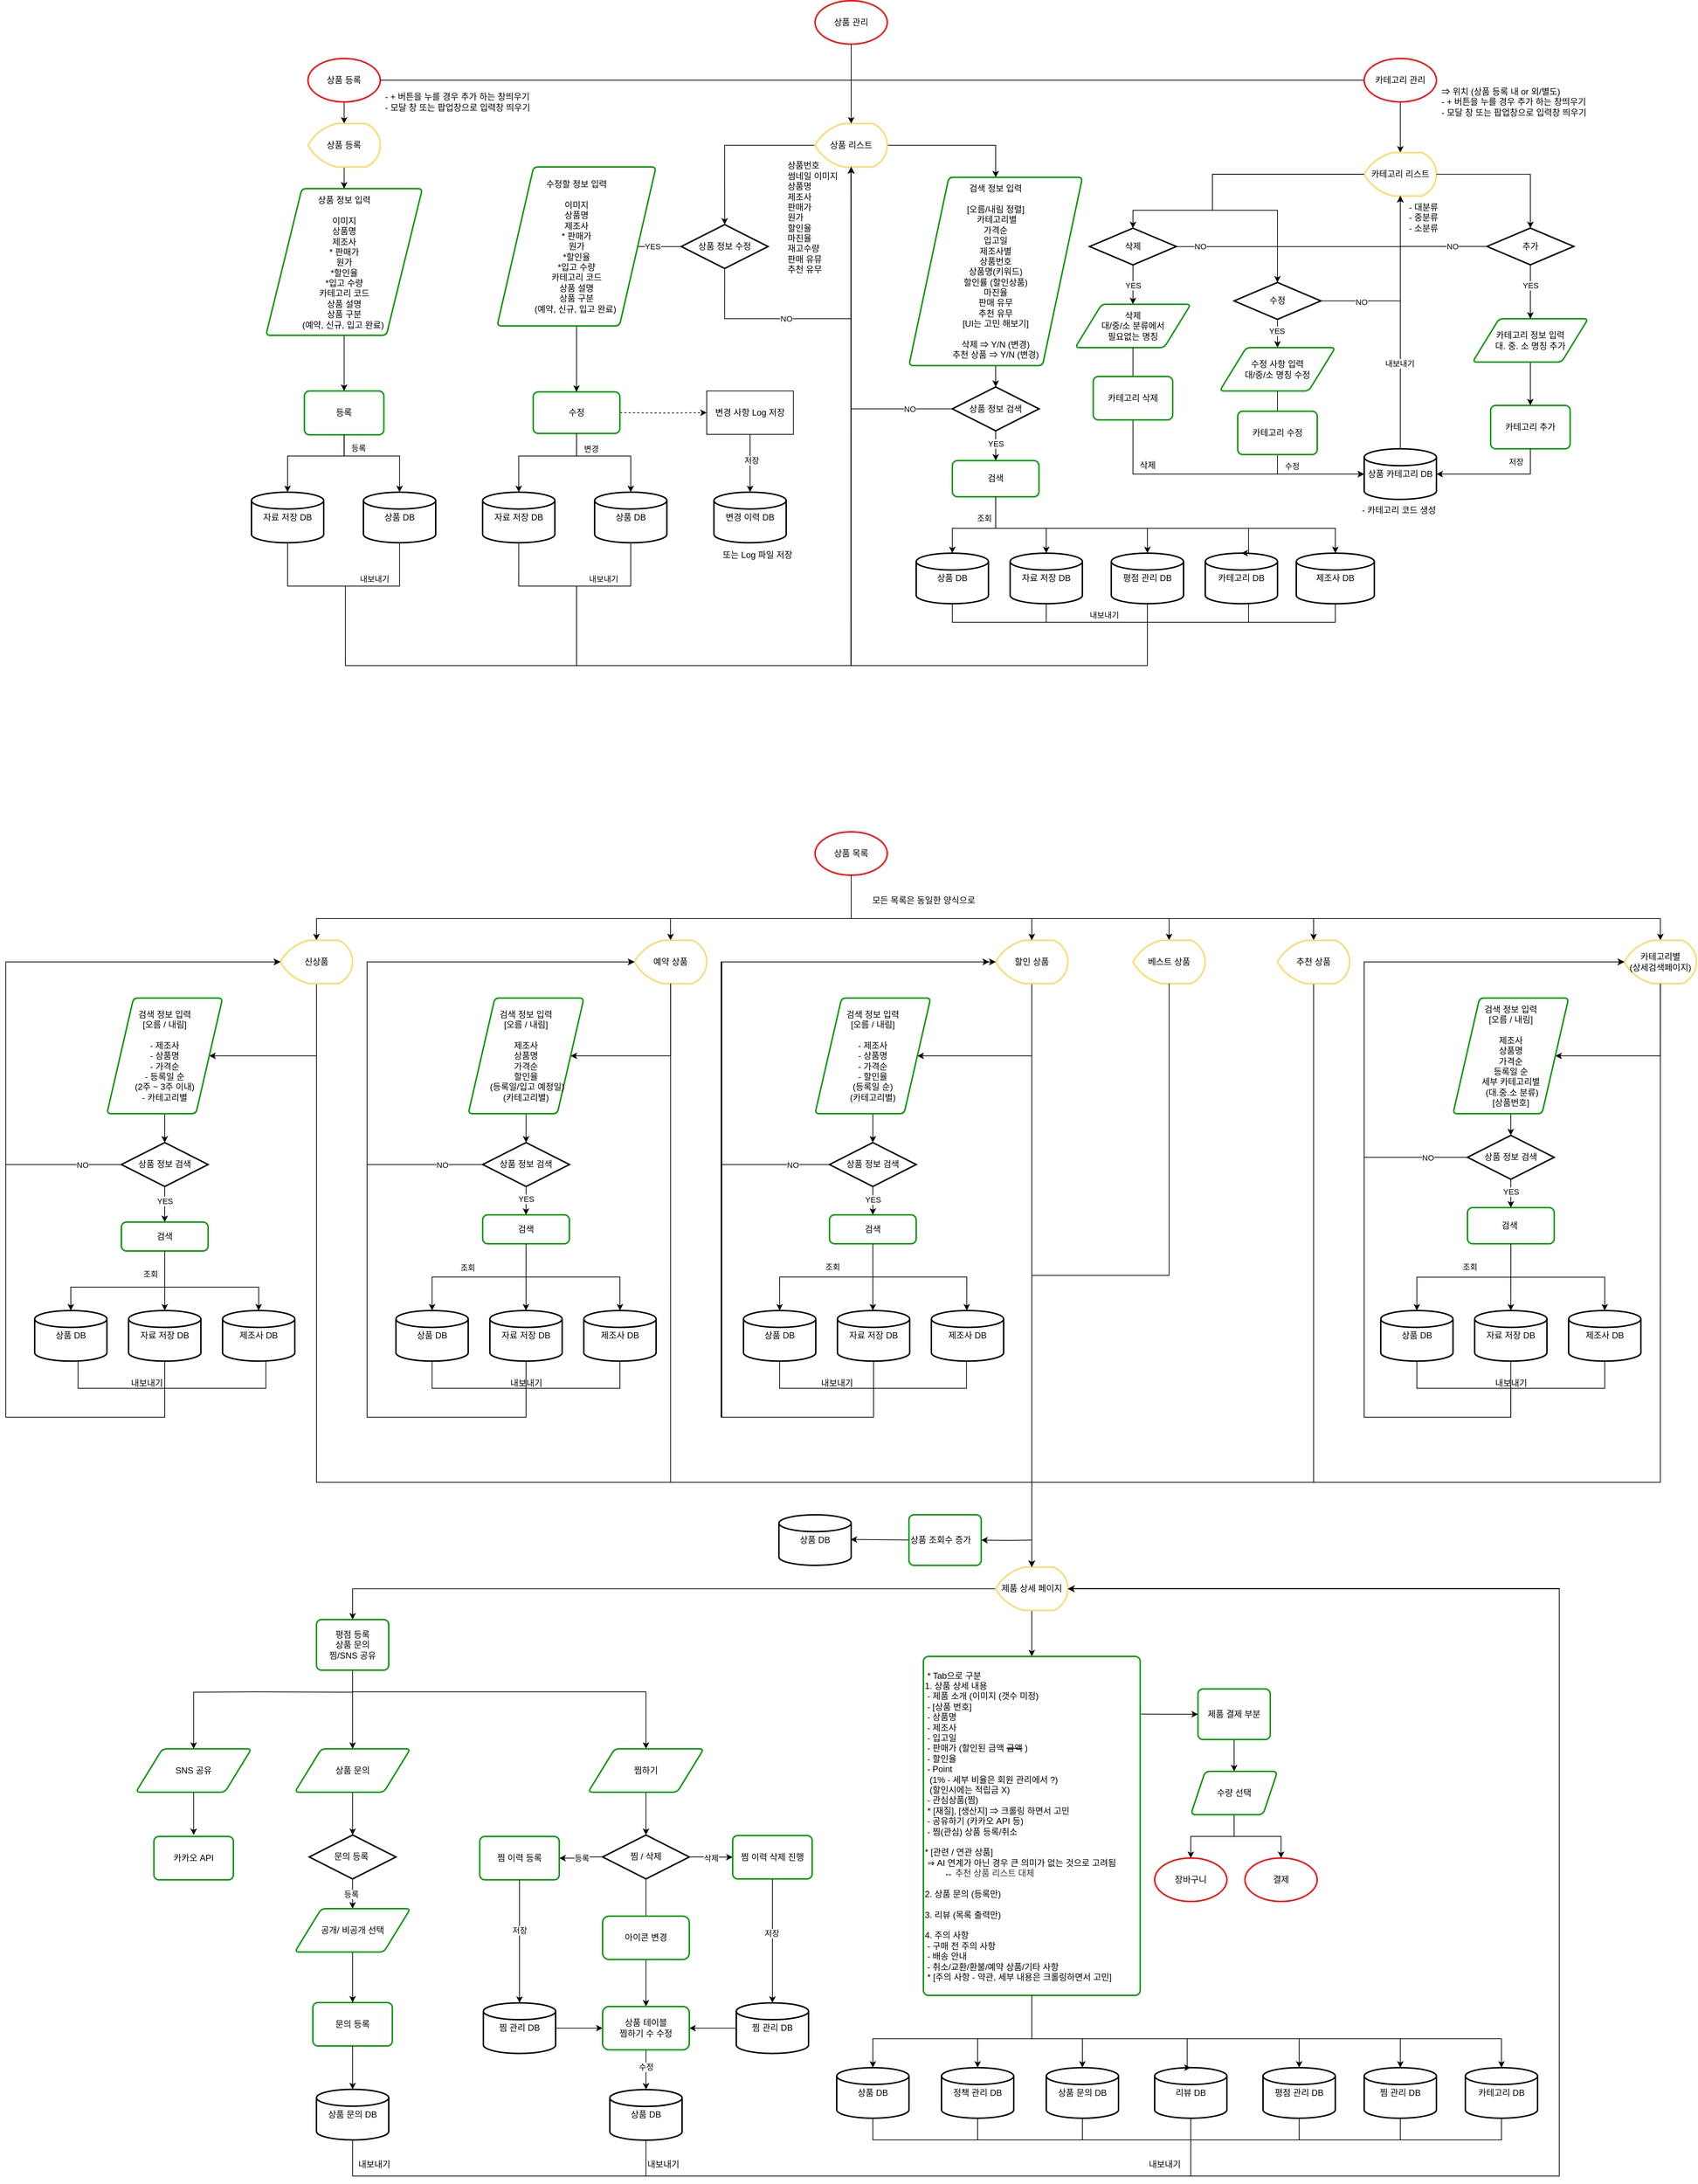 <mxfile version="23.1.2" type="device">
  <diagram name="페이지-1" id="yqJjdgmA4nHY2cZOTzCT">
    <mxGraphModel dx="3806" dy="1606" grid="1" gridSize="10" guides="1" tooltips="1" connect="1" arrows="1" fold="1" page="0" pageScale="1" pageWidth="827" pageHeight="1169" math="0" shadow="0">
      <root>
        <mxCell id="0" />
        <mxCell id="1" parent="0" />
        <mxCell id="NPe-8h-_CcpF1HoH4NOW-5" value="" style="edgeStyle=orthogonalEdgeStyle;rounded=0;orthogonalLoop=1;jettySize=auto;html=1;" parent="1" edge="1">
          <mxGeometry relative="1" as="geometry">
            <mxPoint x="-741.73" y="-21.5" as="sourcePoint" />
            <mxPoint x="-741.671" y="39.5" as="targetPoint" />
          </mxGeometry>
        </mxCell>
        <mxCell id="NPe-8h-_CcpF1HoH4NOW-21" value="" style="edgeStyle=orthogonalEdgeStyle;rounded=0;orthogonalLoop=1;jettySize=auto;html=1;exitX=0.5;exitY=1;exitDx=0;exitDy=0;entryX=0.5;entryY=0;entryDx=0;entryDy=0;" parent="1" edge="1" target="NPe-8h-_CcpF1HoH4NOW-156" source="NPe-8h-_CcpF1HoH4NOW-140">
          <mxGeometry relative="1" as="geometry">
            <mxPoint x="-741.73" y="99.5" as="sourcePoint" />
            <mxPoint x="-741.764" y="158.517" as="targetPoint" />
          </mxGeometry>
        </mxCell>
        <mxCell id="NPe-8h-_CcpF1HoH4NOW-48" style="edgeStyle=orthogonalEdgeStyle;rounded=0;orthogonalLoop=1;jettySize=auto;html=1;exitX=0;exitY=0.5;exitDx=0;exitDy=0;exitPerimeter=0;entryX=0.5;entryY=0;entryDx=0;entryDy=0;entryPerimeter=0;" parent="1" source="NPe-8h-_CcpF1HoH4NOW-103" target="NPe-8h-_CcpF1HoH4NOW-113" edge="1">
          <mxGeometry relative="1" as="geometry">
            <mxPoint x="-99.06" y="-41" as="sourcePoint" />
            <mxPoint x="-170.06" y="20" as="targetPoint" />
            <Array as="points">
              <mxPoint x="-215" y="-180" />
            </Array>
          </mxGeometry>
        </mxCell>
        <mxCell id="NPe-8h-_CcpF1HoH4NOW-17" value="상품번호&lt;br&gt;썸네일 이미지 &lt;br&gt;상품명&lt;br&gt;제조사&lt;br&gt;판매가&lt;br&gt;원가&lt;br&gt;할인율&lt;br&gt;마진율&lt;br&gt;재고수량&lt;br&gt;판매 유뮤&lt;br&gt;추천 유무" style="text;html=1;strokeColor=none;fillColor=none;align=left;verticalAlign=middle;whiteSpace=wrap;rounded=0;" parent="1" vertex="1">
          <mxGeometry x="-130" y="-135.13" width="110" height="110.5" as="geometry" />
        </mxCell>
        <mxCell id="NPe-8h-_CcpF1HoH4NOW-35" value="" style="edgeStyle=orthogonalEdgeStyle;rounded=0;orthogonalLoop=1;jettySize=auto;html=1;exitX=0.5;exitY=1;exitDx=0;exitDy=0;entryX=0.5;entryY=0;entryDx=0;entryDy=0;entryPerimeter=0;" parent="1" source="NPe-8h-_CcpF1HoH4NOW-108" target="NPe-8h-_CcpF1HoH4NOW-112" edge="1">
          <mxGeometry relative="1" as="geometry">
            <mxPoint x="434" y="106.18" as="sourcePoint" />
            <mxPoint x="530" y="106.18" as="targetPoint" />
            <Array as="points">
              <mxPoint x="160" y="350" />
              <mxPoint x="100" y="350" />
            </Array>
          </mxGeometry>
        </mxCell>
        <mxCell id="NPe-8h-_CcpF1HoH4NOW-37" value="조회" style="edgeLabel;html=1;align=center;verticalAlign=middle;resizable=0;points=[];" parent="NPe-8h-_CcpF1HoH4NOW-35" vertex="1" connectable="0">
          <mxGeometry x="0.036" y="-1" relative="1" as="geometry">
            <mxPoint x="12" y="-13" as="offset" />
          </mxGeometry>
        </mxCell>
        <mxCell id="NPe-8h-_CcpF1HoH4NOW-66" value="- 카테고리 코드 생성" style="text;html=1;strokeColor=none;fillColor=none;align=left;verticalAlign=middle;whiteSpace=wrap;rounded=0;" parent="1" vertex="1">
          <mxGeometry x="665" y="310.01" width="127" height="30" as="geometry" />
        </mxCell>
        <mxCell id="NPe-8h-_CcpF1HoH4NOW-67" value="- 대분류&lt;br&gt;- 중분류&lt;br&gt;- 소분류" style="text;html=1;strokeColor=none;fillColor=none;align=left;verticalAlign=middle;whiteSpace=wrap;rounded=0;" parent="1" vertex="1">
          <mxGeometry x="730.12" y="-109.88" width="50" height="60" as="geometry" />
        </mxCell>
        <mxCell id="NPe-8h-_CcpF1HoH4NOW-95" value="" style="edgeStyle=orthogonalEdgeStyle;rounded=0;orthogonalLoop=1;jettySize=auto;html=1;" parent="1" target="nD0UYpK1AcCFRPNusd-Y-5" edge="1">
          <mxGeometry relative="1" as="geometry">
            <mxPoint x="-420.001" y="173.75" as="sourcePoint" />
            <mxPoint x="-420.06" y="223.75" as="targetPoint" />
            <Array as="points">
              <mxPoint x="-420.06" y="250" />
              <mxPoint x="-345.06" y="250" />
            </Array>
          </mxGeometry>
        </mxCell>
        <mxCell id="NPe-8h-_CcpF1HoH4NOW-96" value="변경" style="edgeLabel;html=1;align=center;verticalAlign=middle;resizable=0;points=[];" parent="NPe-8h-_CcpF1HoH4NOW-95" vertex="1" connectable="0">
          <mxGeometry x="-0.06" relative="1" as="geometry">
            <mxPoint x="2" y="-10" as="offset" />
          </mxGeometry>
        </mxCell>
        <mxCell id="NPe-8h-_CcpF1HoH4NOW-99" style="edgeStyle=orthogonalEdgeStyle;rounded=0;orthogonalLoop=1;jettySize=auto;html=1;dashed=1;entryX=0;entryY=0.5;entryDx=0;entryDy=0;" parent="1" target="NPe-8h-_CcpF1HoH4NOW-100" edge="1">
          <mxGeometry relative="1" as="geometry">
            <mxPoint x="-635.06" y="180" as="targetPoint" />
            <mxPoint x="-360.06" y="190" as="sourcePoint" />
          </mxGeometry>
        </mxCell>
        <mxCell id="NPe-8h-_CcpF1HoH4NOW-102" value="" style="edgeStyle=orthogonalEdgeStyle;rounded=0;orthogonalLoop=1;jettySize=auto;html=1;entryX=0.5;entryY=0;entryDx=0;entryDy=0;entryPerimeter=0;" parent="1" source="NPe-8h-_CcpF1HoH4NOW-100" target="nD0UYpK1AcCFRPNusd-Y-6" edge="1">
          <mxGeometry relative="1" as="geometry">
            <mxPoint x="-209.91" y="270" as="targetPoint" />
          </mxGeometry>
        </mxCell>
        <mxCell id="nD0UYpK1AcCFRPNusd-Y-7" value="저장" style="edgeLabel;html=1;align=center;verticalAlign=middle;resizable=0;points=[];" parent="NPe-8h-_CcpF1HoH4NOW-102" vertex="1" connectable="0">
          <mxGeometry x="-0.103" y="2" relative="1" as="geometry">
            <mxPoint as="offset" />
          </mxGeometry>
        </mxCell>
        <mxCell id="NPe-8h-_CcpF1HoH4NOW-100" value="변경 사항 Log 저장" style="whiteSpace=wrap;html=1;" parent="1" vertex="1">
          <mxGeometry x="-239.91" y="160" width="120" height="60" as="geometry" />
        </mxCell>
        <mxCell id="nD0UYpK1AcCFRPNusd-Y-18" value="" style="edgeStyle=orthogonalEdgeStyle;rounded=0;orthogonalLoop=1;jettySize=auto;html=1;exitX=1;exitY=0.5;exitDx=0;exitDy=0;exitPerimeter=0;" parent="1" source="NPe-8h-_CcpF1HoH4NOW-103" target="NPe-8h-_CcpF1HoH4NOW-106" edge="1">
          <mxGeometry relative="1" as="geometry">
            <mxPoint x="40.0" y="-175.62" as="sourcePoint" />
            <Array as="points">
              <mxPoint x="160" y="-180" />
            </Array>
          </mxGeometry>
        </mxCell>
        <mxCell id="NPe-8h-_CcpF1HoH4NOW-103" value="상품 리스트" style="strokeWidth=2;html=1;shape=mxgraph.flowchart.display;whiteSpace=wrap;strokeColor=#FFD966;" parent="1" vertex="1">
          <mxGeometry x="-90.06" y="-210" width="100" height="60" as="geometry" />
        </mxCell>
        <mxCell id="NPe-8h-_CcpF1HoH4NOW-105" value="" style="edgeStyle=orthogonalEdgeStyle;rounded=0;orthogonalLoop=1;jettySize=auto;html=1;" parent="1" source="NPe-8h-_CcpF1HoH4NOW-104" target="NPe-8h-_CcpF1HoH4NOW-103" edge="1">
          <mxGeometry relative="1" as="geometry">
            <Array as="points">
              <mxPoint x="-40" y="-200" />
              <mxPoint x="-40" y="-200" />
            </Array>
          </mxGeometry>
        </mxCell>
        <mxCell id="nD0UYpK1AcCFRPNusd-Y-115" style="edgeStyle=orthogonalEdgeStyle;rounded=0;orthogonalLoop=1;jettySize=auto;html=1;exitX=0.5;exitY=1;exitDx=0;exitDy=0;exitPerimeter=0;endArrow=none;endFill=0;" parent="1" source="NPe-8h-_CcpF1HoH4NOW-104" target="NPe-8h-_CcpF1HoH4NOW-169" edge="1">
          <mxGeometry relative="1" as="geometry">
            <Array as="points">
              <mxPoint x="-40" y="-270" />
            </Array>
          </mxGeometry>
        </mxCell>
        <mxCell id="NPe-8h-_CcpF1HoH4NOW-104" value="상품 관리" style="strokeWidth=2;html=1;shape=mxgraph.flowchart.start_1;whiteSpace=wrap;strokeColor=#FF0000;" parent="1" vertex="1">
          <mxGeometry x="-90" y="-380" width="100" height="60" as="geometry" />
        </mxCell>
        <mxCell id="nD0UYpK1AcCFRPNusd-Y-19" value="" style="edgeStyle=orthogonalEdgeStyle;rounded=0;orthogonalLoop=1;jettySize=auto;html=1;" parent="1" source="NPe-8h-_CcpF1HoH4NOW-106" target="NPe-8h-_CcpF1HoH4NOW-107" edge="1">
          <mxGeometry relative="1" as="geometry" />
        </mxCell>
        <mxCell id="NPe-8h-_CcpF1HoH4NOW-106" value="검색 정보 입력&lt;br&gt;&lt;br&gt;[오름/내림 정렬]&lt;br&gt;&amp;nbsp;카테고리별&lt;br&gt;가격순&lt;br&gt;입고일&lt;br&gt;제조사별&lt;br&gt;상품번호&lt;br&gt;상품명(키워드)&lt;br&gt;할인률 (할인상품)&lt;br&gt;&lt;span style=&quot;border-color: var(--border-color); background-color: initial;&quot;&gt;마진율&lt;br&gt;&lt;/span&gt;&lt;span style=&quot;background-color: initial;&quot;&gt;판매 유무&lt;br&gt;추천 유무&lt;br&gt;&lt;/span&gt;&lt;span style=&quot;background-color: initial;&quot;&gt;[UI는 고민 해보기]&lt;/span&gt;&lt;span style=&quot;background-color: initial;&quot;&gt;&lt;br&gt;&lt;/span&gt;&lt;span style=&quot;background-color: initial;&quot;&gt;&lt;br&gt;삭제 ⇒ Y/N (변경)&lt;br&gt;&lt;/span&gt;&lt;span style=&quot;background-color: initial;&quot;&gt;추천 상품 ⇒ Y/N (변경)&lt;/span&gt;" style="shape=parallelogram;html=1;strokeWidth=2;perimeter=parallelogramPerimeter;whiteSpace=wrap;rounded=1;arcSize=12;size=0.23;strokeColor=#009900;" parent="1" vertex="1">
          <mxGeometry x="39.94" y="-135.62" width="240.12" height="260.5" as="geometry" />
        </mxCell>
        <mxCell id="nD0UYpK1AcCFRPNusd-Y-20" value="" style="edgeStyle=orthogonalEdgeStyle;rounded=0;orthogonalLoop=1;jettySize=auto;html=1;" parent="1" source="NPe-8h-_CcpF1HoH4NOW-107" target="NPe-8h-_CcpF1HoH4NOW-108" edge="1">
          <mxGeometry relative="1" as="geometry" />
        </mxCell>
        <mxCell id="nD0UYpK1AcCFRPNusd-Y-21" value="YES" style="edgeLabel;html=1;align=center;verticalAlign=middle;resizable=0;points=[];" parent="nD0UYpK1AcCFRPNusd-Y-20" vertex="1" connectable="0">
          <mxGeometry x="-0.43" relative="1" as="geometry">
            <mxPoint y="6" as="offset" />
          </mxGeometry>
        </mxCell>
        <mxCell id="NPe-8h-_CcpF1HoH4NOW-107" value="상품 정보 검색" style="strokeWidth=2;html=1;shape=mxgraph.flowchart.decision;whiteSpace=wrap;" parent="1" vertex="1">
          <mxGeometry x="100" y="154.38" width="120" height="60.75" as="geometry" />
        </mxCell>
        <mxCell id="s3edlqQe-rxAXCFqVmzd-176" style="edgeStyle=orthogonalEdgeStyle;rounded=0;orthogonalLoop=1;jettySize=auto;html=1;entryX=0.5;entryY=0;entryDx=0;entryDy=0;entryPerimeter=0;" edge="1" parent="1" source="NPe-8h-_CcpF1HoH4NOW-108" target="s3edlqQe-rxAXCFqVmzd-174">
          <mxGeometry relative="1" as="geometry">
            <Array as="points">
              <mxPoint x="160" y="350" />
              <mxPoint x="630" y="350" />
            </Array>
          </mxGeometry>
        </mxCell>
        <mxCell id="NPe-8h-_CcpF1HoH4NOW-108" value="&lt;div style=&quot;&quot;&gt;&lt;span style=&quot;background-color: initial;&quot;&gt;검색&lt;/span&gt;&lt;/div&gt;" style="rounded=1;whiteSpace=wrap;html=1;absoluteArcSize=1;arcSize=14;strokeWidth=2;align=center;strokeColor=#009900;" parent="1" vertex="1">
          <mxGeometry x="100.06" y="256.38" width="119.88" height="50" as="geometry" />
        </mxCell>
        <mxCell id="NPe-8h-_CcpF1HoH4NOW-112" value="상품 DB" style="strokeWidth=2;html=1;shape=mxgraph.flowchart.database;whiteSpace=wrap;" parent="1" vertex="1">
          <mxGeometry x="50" y="384.38" width="100" height="70" as="geometry" />
        </mxCell>
        <mxCell id="nD0UYpK1AcCFRPNusd-Y-2" value="" style="edgeStyle=orthogonalEdgeStyle;rounded=0;orthogonalLoop=1;jettySize=auto;html=1;" parent="1" source="NPe-8h-_CcpF1HoH4NOW-113" edge="1">
          <mxGeometry relative="1" as="geometry">
            <mxPoint x="-360.06" y="-39.941" as="targetPoint" />
          </mxGeometry>
        </mxCell>
        <mxCell id="nD0UYpK1AcCFRPNusd-Y-4" value="YES" style="edgeLabel;html=1;align=center;verticalAlign=middle;resizable=0;points=[];" parent="nD0UYpK1AcCFRPNusd-Y-2" vertex="1" connectable="0">
          <mxGeometry x="-0.061" relative="1" as="geometry">
            <mxPoint as="offset" />
          </mxGeometry>
        </mxCell>
        <mxCell id="NPe-8h-_CcpF1HoH4NOW-113" value="상품 정보 수정" style="strokeWidth=2;html=1;shape=mxgraph.flowchart.decision;whiteSpace=wrap;" parent="1" vertex="1">
          <mxGeometry x="-275.06" y="-70.25" width="120" height="60.75" as="geometry" />
        </mxCell>
        <mxCell id="NPe-8h-_CcpF1HoH4NOW-260" value="" style="edgeStyle=orthogonalEdgeStyle;rounded=0;orthogonalLoop=1;jettySize=auto;html=1;entryX=0.5;entryY=0;entryDx=0;entryDy=0;entryPerimeter=0;" parent="1" source="NPe-8h-_CcpF1HoH4NOW-137" target="NPe-8h-_CcpF1HoH4NOW-259" edge="1">
          <mxGeometry relative="1" as="geometry">
            <Array as="points">
              <mxPoint x="-741" y="-220" />
              <mxPoint x="-742" y="-220" />
            </Array>
          </mxGeometry>
        </mxCell>
        <mxCell id="NPe-8h-_CcpF1HoH4NOW-137" value="상품 등록" style="strokeWidth=2;html=1;shape=mxgraph.flowchart.start_1;whiteSpace=wrap;strokeColor=#FF0000;" parent="1" vertex="1">
          <mxGeometry x="-791.73" y="-300" width="100" height="60" as="geometry" />
        </mxCell>
        <mxCell id="s3edlqQe-rxAXCFqVmzd-208" style="edgeStyle=orthogonalEdgeStyle;rounded=0;orthogonalLoop=1;jettySize=auto;html=1;" edge="1" parent="1" source="NPe-8h-_CcpF1HoH4NOW-139" target="NPe-8h-_CcpF1HoH4NOW-173">
          <mxGeometry relative="1" as="geometry" />
        </mxCell>
        <mxCell id="NPe-8h-_CcpF1HoH4NOW-139" value="카테고리 정보 입력&lt;br&gt;대. 중. 소 명칭 추가" style="shape=parallelogram;html=1;strokeWidth=2;perimeter=parallelogramPerimeter;whiteSpace=wrap;rounded=1;arcSize=12;size=0.23;strokeColor=#009900;" parent="1" vertex="1">
          <mxGeometry x="820" y="60" width="160" height="60" as="geometry" />
        </mxCell>
        <mxCell id="NPe-8h-_CcpF1HoH4NOW-140" value="상품 정보 입력&lt;br&gt;&lt;br style=&quot;border-color: var(--border-color);&quot;&gt;이미지&lt;br style=&quot;border-color: var(--border-color);&quot;&gt;상품명&lt;br style=&quot;border-color: var(--border-color);&quot;&gt;제조사&lt;br style=&quot;border-color: var(--border-color);&quot;&gt;* 판매가&lt;br style=&quot;border-color: var(--border-color);&quot;&gt;원가&lt;br style=&quot;border-color: var(--border-color);&quot;&gt;*할인율&lt;br style=&quot;border-color: var(--border-color);&quot;&gt;*입고 수량&lt;br style=&quot;border-color: var(--border-color);&quot;&gt;카테고리 코드&lt;br style=&quot;border-color: var(--border-color);&quot;&gt;상품 설명&lt;br style=&quot;border-color: var(--border-color);&quot;&gt;상품 구분&lt;br style=&quot;border-color: var(--border-color);&quot;&gt;(예약, 신규, 입고 완료)&amp;nbsp;" style="shape=parallelogram;html=1;strokeWidth=2;perimeter=parallelogramPerimeter;whiteSpace=wrap;rounded=1;arcSize=12;size=0.23;strokeColor=#009900;" parent="1" vertex="1">
          <mxGeometry x="-850" y="-120" width="216.54" height="203" as="geometry" />
        </mxCell>
        <mxCell id="s3edlqQe-rxAXCFqVmzd-168" style="edgeStyle=orthogonalEdgeStyle;rounded=0;orthogonalLoop=1;jettySize=auto;html=1;" edge="1" parent="1" source="NPe-8h-_CcpF1HoH4NOW-156" target="s3edlqQe-rxAXCFqVmzd-165">
          <mxGeometry relative="1" as="geometry">
            <Array as="points">
              <mxPoint x="-742" y="250" />
              <mxPoint x="-665" y="250" />
            </Array>
          </mxGeometry>
        </mxCell>
        <mxCell id="s3edlqQe-rxAXCFqVmzd-169" value="등록" style="edgeLabel;html=1;align=center;verticalAlign=middle;resizable=0;points=[];" vertex="1" connectable="0" parent="s3edlqQe-rxAXCFqVmzd-168">
          <mxGeometry x="-0.367" y="-2" relative="1" as="geometry">
            <mxPoint x="-1" y="-13" as="offset" />
          </mxGeometry>
        </mxCell>
        <mxCell id="NPe-8h-_CcpF1HoH4NOW-156" value="등록" style="rounded=1;whiteSpace=wrap;html=1;absoluteArcSize=1;arcSize=14;strokeWidth=2;align=center;strokeColor=#009900;" parent="1" vertex="1">
          <mxGeometry x="-796.73" y="160" width="110" height="60.62" as="geometry" />
        </mxCell>
        <mxCell id="NPe-8h-_CcpF1HoH4NOW-171" value="" style="edgeStyle=orthogonalEdgeStyle;rounded=0;orthogonalLoop=1;jettySize=auto;html=1;" parent="1" source="NPe-8h-_CcpF1HoH4NOW-169" target="NPe-8h-_CcpF1HoH4NOW-170" edge="1">
          <mxGeometry relative="1" as="geometry">
            <Array as="points">
              <mxPoint x="720" y="-220" />
              <mxPoint x="720" y="-220" />
            </Array>
          </mxGeometry>
        </mxCell>
        <mxCell id="NPe-8h-_CcpF1HoH4NOW-169" value="카테고리 관리" style="strokeWidth=2;html=1;shape=mxgraph.flowchart.start_1;whiteSpace=wrap;strokeColor=#FF0000;" parent="1" vertex="1">
          <mxGeometry x="670" y="-300" width="100" height="60" as="geometry" />
        </mxCell>
        <mxCell id="s3edlqQe-rxAXCFqVmzd-205" style="edgeStyle=orthogonalEdgeStyle;rounded=0;orthogonalLoop=1;jettySize=auto;html=1;" edge="1" parent="1" source="NPe-8h-_CcpF1HoH4NOW-170" target="s3edlqQe-rxAXCFqVmzd-191">
          <mxGeometry relative="1" as="geometry">
            <Array as="points">
              <mxPoint x="460" y="-140" />
              <mxPoint x="460" y="-90" />
              <mxPoint x="350" y="-90" />
            </Array>
          </mxGeometry>
        </mxCell>
        <mxCell id="NPe-8h-_CcpF1HoH4NOW-170" value="카테고리 리스트" style="strokeWidth=2;html=1;shape=mxgraph.flowchart.display;whiteSpace=wrap;strokeColor=#FFD966;" parent="1" vertex="1">
          <mxGeometry x="670" y="-169.88" width="100" height="60" as="geometry" />
        </mxCell>
        <mxCell id="NPe-8h-_CcpF1HoH4NOW-176" value="" style="edgeStyle=orthogonalEdgeStyle;rounded=0;orthogonalLoop=1;jettySize=auto;html=1;" parent="1" source="s3edlqQe-rxAXCFqVmzd-181" target="NPe-8h-_CcpF1HoH4NOW-139" edge="1">
          <mxGeometry relative="1" as="geometry" />
        </mxCell>
        <mxCell id="s3edlqQe-rxAXCFqVmzd-188" value="YES" style="edgeLabel;html=1;align=center;verticalAlign=middle;resizable=0;points=[];" vertex="1" connectable="0" parent="NPe-8h-_CcpF1HoH4NOW-176">
          <mxGeometry x="-0.253" relative="1" as="geometry">
            <mxPoint as="offset" />
          </mxGeometry>
        </mxCell>
        <mxCell id="NPe-8h-_CcpF1HoH4NOW-173" value="카테고리 추가" style="rounded=1;whiteSpace=wrap;html=1;absoluteArcSize=1;arcSize=14;strokeWidth=2;align=center;strokeColor=#009900;" parent="1" vertex="1">
          <mxGeometry x="845" y="180" width="110" height="60" as="geometry" />
        </mxCell>
        <mxCell id="NPe-8h-_CcpF1HoH4NOW-187" value="" style="edgeStyle=orthogonalEdgeStyle;rounded=0;orthogonalLoop=1;jettySize=auto;html=1;entryX=0;entryY=0.5;entryDx=0;entryDy=0;entryPerimeter=0;exitX=0.5;exitY=1;exitDx=0;exitDy=0;" parent="1" source="NPe-8h-_CcpF1HoH4NOW-184" target="NPe-8h-_CcpF1HoH4NOW-195" edge="1">
          <mxGeometry relative="1" as="geometry">
            <mxPoint x="345" y="140" as="targetPoint" />
            <mxPoint x="550" y="98.25" as="sourcePoint" />
            <Array as="points">
              <mxPoint x="550" y="275" />
            </Array>
          </mxGeometry>
        </mxCell>
        <mxCell id="NPe-8h-_CcpF1HoH4NOW-188" value="저장" style="edgeLabel;html=1;align=center;verticalAlign=middle;resizable=0;points=[];" parent="NPe-8h-_CcpF1HoH4NOW-187" vertex="1" connectable="0">
          <mxGeometry x="-0.114" y="-1" relative="1" as="geometry">
            <mxPoint x="331" y="-6" as="offset" />
          </mxGeometry>
        </mxCell>
        <mxCell id="s3edlqQe-rxAXCFqVmzd-184" value="수정" style="edgeLabel;html=1;align=center;verticalAlign=middle;resizable=0;points=[];" vertex="1" connectable="0" parent="NPe-8h-_CcpF1HoH4NOW-187">
          <mxGeometry x="-0.114" y="-1" relative="1" as="geometry">
            <mxPoint x="21" as="offset" />
          </mxGeometry>
        </mxCell>
        <mxCell id="NPe-8h-_CcpF1HoH4NOW-184" value="수정 사항 입력&lt;br&gt;대/중/소 명칭 수정" style="shape=parallelogram;html=1;strokeWidth=2;perimeter=parallelogramPerimeter;whiteSpace=wrap;rounded=1;arcSize=12;size=0.23;strokeColor=#009900;" parent="1" vertex="1">
          <mxGeometry x="470" y="100" width="160" height="60" as="geometry" />
        </mxCell>
        <mxCell id="NPe-8h-_CcpF1HoH4NOW-193" value="" style="edgeStyle=orthogonalEdgeStyle;rounded=0;orthogonalLoop=1;jettySize=auto;html=1;exitX=0.5;exitY=1;exitDx=0;exitDy=0;" parent="1" source="nD0UYpK1AcCFRPNusd-Y-49" target="NPe-8h-_CcpF1HoH4NOW-192" edge="1">
          <mxGeometry relative="1" as="geometry">
            <mxPoint x="-324" y="1988.83" as="sourcePoint" />
            <Array as="points">
              <mxPoint x="-730" y="1960" />
              <mxPoint x="-324" y="1960" />
            </Array>
          </mxGeometry>
        </mxCell>
        <mxCell id="NPe-8h-_CcpF1HoH4NOW-207" value="" style="edgeStyle=orthogonalEdgeStyle;rounded=0;orthogonalLoop=1;jettySize=auto;html=1;" parent="1" source="NPe-8h-_CcpF1HoH4NOW-192" target="NPe-8h-_CcpF1HoH4NOW-196" edge="1">
          <mxGeometry relative="1" as="geometry" />
        </mxCell>
        <mxCell id="NPe-8h-_CcpF1HoH4NOW-192" value="찜하기" style="shape=parallelogram;html=1;strokeWidth=2;perimeter=parallelogramPerimeter;whiteSpace=wrap;rounded=1;arcSize=12;size=0.23;strokeColor=#009900;" parent="1" vertex="1">
          <mxGeometry x="-404" y="2038.83" width="160" height="60" as="geometry" />
        </mxCell>
        <mxCell id="nD0UYpK1AcCFRPNusd-Y-33" value="" style="edgeStyle=orthogonalEdgeStyle;rounded=0;orthogonalLoop=1;jettySize=auto;html=1;exitX=0.5;exitY=0;exitDx=0;exitDy=0;exitPerimeter=0;" parent="1" source="NPe-8h-_CcpF1HoH4NOW-195" edge="1">
          <mxGeometry relative="1" as="geometry">
            <mxPoint x="725" y="240.0" as="sourcePoint" />
            <mxPoint x="720" y="-110" as="targetPoint" />
            <Array as="points" />
          </mxGeometry>
        </mxCell>
        <mxCell id="nD0UYpK1AcCFRPNusd-Y-34" value="내보내기" style="edgeLabel;html=1;align=center;verticalAlign=middle;resizable=0;points=[];" parent="nD0UYpK1AcCFRPNusd-Y-33" vertex="1" connectable="0">
          <mxGeometry x="-0.151" y="1" relative="1" as="geometry">
            <mxPoint y="31" as="offset" />
          </mxGeometry>
        </mxCell>
        <mxCell id="NPe-8h-_CcpF1HoH4NOW-195" value="상품 카테고리&amp;nbsp;DB" style="strokeWidth=2;html=1;shape=mxgraph.flowchart.database;whiteSpace=wrap;" parent="1" vertex="1">
          <mxGeometry x="670" y="240.0" width="100" height="70" as="geometry" />
        </mxCell>
        <mxCell id="NPe-8h-_CcpF1HoH4NOW-198" value="" style="edgeStyle=orthogonalEdgeStyle;rounded=0;orthogonalLoop=1;jettySize=auto;html=1;" parent="1" source="NPe-8h-_CcpF1HoH4NOW-196" target="NPe-8h-_CcpF1HoH4NOW-197" edge="1">
          <mxGeometry relative="1" as="geometry" />
        </mxCell>
        <mxCell id="NPe-8h-_CcpF1HoH4NOW-199" value="삭제" style="edgeLabel;html=1;align=center;verticalAlign=middle;resizable=0;points=[];" parent="NPe-8h-_CcpF1HoH4NOW-198" vertex="1" connectable="0">
          <mxGeometry x="0.01" y="-4" relative="1" as="geometry">
            <mxPoint y="-3" as="offset" />
          </mxGeometry>
        </mxCell>
        <mxCell id="NPe-8h-_CcpF1HoH4NOW-201" value="" style="edgeStyle=orthogonalEdgeStyle;rounded=0;orthogonalLoop=1;jettySize=auto;html=1;" parent="1" source="NPe-8h-_CcpF1HoH4NOW-196" target="NPe-8h-_CcpF1HoH4NOW-200" edge="1">
          <mxGeometry relative="1" as="geometry" />
        </mxCell>
        <mxCell id="NPe-8h-_CcpF1HoH4NOW-202" value="등록" style="edgeLabel;html=1;align=center;verticalAlign=middle;resizable=0;points=[];" parent="NPe-8h-_CcpF1HoH4NOW-201" vertex="1" connectable="0">
          <mxGeometry x="-0.067" y="-1" relative="1" as="geometry">
            <mxPoint x="-1" y="2" as="offset" />
          </mxGeometry>
        </mxCell>
        <mxCell id="NPe-8h-_CcpF1HoH4NOW-215" value="" style="edgeStyle=orthogonalEdgeStyle;rounded=0;orthogonalLoop=1;jettySize=auto;html=1;" parent="1" source="NPe-8h-_CcpF1HoH4NOW-196" target="NPe-8h-_CcpF1HoH4NOW-214" edge="1">
          <mxGeometry relative="1" as="geometry" />
        </mxCell>
        <mxCell id="NPe-8h-_CcpF1HoH4NOW-196" value="찜 / 삭제" style="strokeWidth=2;html=1;shape=mxgraph.flowchart.decision;whiteSpace=wrap;" parent="1" vertex="1">
          <mxGeometry x="-384" y="2158.08" width="120" height="60.75" as="geometry" />
        </mxCell>
        <mxCell id="NPe-8h-_CcpF1HoH4NOW-197" value="찜 이력 삭제 진행" style="rounded=1;whiteSpace=wrap;html=1;absoluteArcSize=1;arcSize=14;strokeWidth=2;align=center;strokeColor=#009900;" parent="1" vertex="1">
          <mxGeometry x="-204" y="2158.83" width="110" height="60" as="geometry" />
        </mxCell>
        <mxCell id="NPe-8h-_CcpF1HoH4NOW-200" value="찜 이력 등록" style="rounded=1;whiteSpace=wrap;html=1;absoluteArcSize=1;arcSize=14;strokeWidth=2;align=center;strokeColor=#009900;" parent="1" vertex="1">
          <mxGeometry x="-554" y="2160.08" width="110" height="60" as="geometry" />
        </mxCell>
        <mxCell id="NPe-8h-_CcpF1HoH4NOW-203" style="edgeStyle=orthogonalEdgeStyle;rounded=0;orthogonalLoop=1;jettySize=auto;html=1;exitX=0.5;exitY=1;exitDx=0;exitDy=0;entryX=0.5;entryY=0;entryDx=0;entryDy=0;entryPerimeter=0;" parent="1" source="NPe-8h-_CcpF1HoH4NOW-200" target="NPe-8h-_CcpF1HoH4NOW-211" edge="1">
          <mxGeometry relative="1" as="geometry">
            <mxPoint x="-204" y="2344.58" as="targetPoint" />
          </mxGeometry>
        </mxCell>
        <mxCell id="NPe-8h-_CcpF1HoH4NOW-205" value="저장" style="edgeLabel;html=1;align=center;verticalAlign=middle;resizable=0;points=[];" parent="NPe-8h-_CcpF1HoH4NOW-203" vertex="1" connectable="0">
          <mxGeometry x="0.373" y="-2" relative="1" as="geometry">
            <mxPoint x="2" y="-47" as="offset" />
          </mxGeometry>
        </mxCell>
        <mxCell id="NPe-8h-_CcpF1HoH4NOW-209" value="" style="edgeStyle=orthogonalEdgeStyle;rounded=0;orthogonalLoop=1;jettySize=auto;html=1;entryX=0.5;entryY=0;entryDx=0;entryDy=0;entryPerimeter=0;" parent="1" source="NPe-8h-_CcpF1HoH4NOW-197" target="NPe-8h-_CcpF1HoH4NOW-208" edge="1">
          <mxGeometry relative="1" as="geometry">
            <mxPoint x="-154" y="2219.08" as="sourcePoint" />
            <mxPoint x="-104" y="2344.58" as="targetPoint" />
            <Array as="points" />
          </mxGeometry>
        </mxCell>
        <mxCell id="NPe-8h-_CcpF1HoH4NOW-212" value="저장" style="edgeLabel;html=1;align=center;verticalAlign=middle;resizable=0;points=[];" parent="NPe-8h-_CcpF1HoH4NOW-209" vertex="1" connectable="0">
          <mxGeometry x="-0.181" y="3" relative="1" as="geometry">
            <mxPoint x="-4" y="5" as="offset" />
          </mxGeometry>
        </mxCell>
        <mxCell id="NPe-8h-_CcpF1HoH4NOW-217" value="" style="edgeStyle=orthogonalEdgeStyle;rounded=0;orthogonalLoop=1;jettySize=auto;html=1;" parent="1" source="NPe-8h-_CcpF1HoH4NOW-208" target="NPe-8h-_CcpF1HoH4NOW-214" edge="1">
          <mxGeometry relative="1" as="geometry" />
        </mxCell>
        <mxCell id="NPe-8h-_CcpF1HoH4NOW-208" value="찜 관리 DB" style="strokeWidth=2;html=1;shape=mxgraph.flowchart.database;whiteSpace=wrap;" parent="1" vertex="1">
          <mxGeometry x="-199" y="2390.33" width="100" height="70" as="geometry" />
        </mxCell>
        <mxCell id="NPe-8h-_CcpF1HoH4NOW-216" value="" style="edgeStyle=orthogonalEdgeStyle;rounded=0;orthogonalLoop=1;jettySize=auto;html=1;" parent="1" source="NPe-8h-_CcpF1HoH4NOW-211" target="NPe-8h-_CcpF1HoH4NOW-214" edge="1">
          <mxGeometry relative="1" as="geometry" />
        </mxCell>
        <mxCell id="NPe-8h-_CcpF1HoH4NOW-211" value="찜 관리 DB" style="strokeWidth=2;html=1;shape=mxgraph.flowchart.database;whiteSpace=wrap;" parent="1" vertex="1">
          <mxGeometry x="-549" y="2390.33" width="100" height="70" as="geometry" />
        </mxCell>
        <mxCell id="NPe-8h-_CcpF1HoH4NOW-219" value="" style="edgeStyle=orthogonalEdgeStyle;rounded=0;orthogonalLoop=1;jettySize=auto;html=1;" parent="1" source="NPe-8h-_CcpF1HoH4NOW-214" target="NPe-8h-_CcpF1HoH4NOW-218" edge="1">
          <mxGeometry relative="1" as="geometry" />
        </mxCell>
        <mxCell id="NPe-8h-_CcpF1HoH4NOW-220" value="수정" style="edgeLabel;html=1;align=center;verticalAlign=middle;resizable=0;points=[];" parent="NPe-8h-_CcpF1HoH4NOW-219" vertex="1" connectable="0">
          <mxGeometry x="-0.143" relative="1" as="geometry">
            <mxPoint as="offset" />
          </mxGeometry>
        </mxCell>
        <mxCell id="NPe-8h-_CcpF1HoH4NOW-214" value="상품 테이블&lt;br&gt;찜하기 수 수정" style="rounded=1;whiteSpace=wrap;html=1;strokeWidth=2;strokeColor=#009900;" parent="1" vertex="1">
          <mxGeometry x="-384" y="2395.335" width="120" height="60" as="geometry" />
        </mxCell>
        <mxCell id="NPe-8h-_CcpF1HoH4NOW-218" value="상품 DB" style="strokeWidth=2;html=1;shape=mxgraph.flowchart.database;whiteSpace=wrap;" parent="1" vertex="1">
          <mxGeometry x="-374" y="2510.33" width="100" height="70" as="geometry" />
        </mxCell>
        <mxCell id="NPe-8h-_CcpF1HoH4NOW-229" style="edgeStyle=orthogonalEdgeStyle;rounded=0;orthogonalLoop=1;jettySize=auto;html=1;exitX=0.5;exitY=1;exitDx=0;exitDy=0;exitPerimeter=0;entryX=0.5;entryY=0;entryDx=0;entryDy=0;entryPerimeter=0;" parent="1" source="NPe-8h-_CcpF1HoH4NOW-221" target="NPe-8h-_CcpF1HoH4NOW-226" edge="1">
          <mxGeometry relative="1" as="geometry">
            <mxPoint x="340" y="860" as="sourcePoint" />
            <Array as="points">
              <mxPoint x="-40" y="890" />
              <mxPoint x="-780" y="890" />
            </Array>
          </mxGeometry>
        </mxCell>
        <mxCell id="NPe-8h-_CcpF1HoH4NOW-231" style="edgeStyle=orthogonalEdgeStyle;rounded=0;orthogonalLoop=1;jettySize=auto;html=1;exitX=0.5;exitY=1;exitDx=0;exitDy=0;exitPerimeter=0;" parent="1" source="NPe-8h-_CcpF1HoH4NOW-221" target="NPe-8h-_CcpF1HoH4NOW-223" edge="1">
          <mxGeometry relative="1" as="geometry">
            <mxPoint x="340" y="860" as="sourcePoint" />
            <Array as="points">
              <mxPoint x="-40" y="890" />
              <mxPoint x="400" y="890" />
            </Array>
          </mxGeometry>
        </mxCell>
        <mxCell id="NPe-8h-_CcpF1HoH4NOW-232" style="edgeStyle=orthogonalEdgeStyle;rounded=0;orthogonalLoop=1;jettySize=auto;html=1;exitX=0.5;exitY=1;exitDx=0;exitDy=0;exitPerimeter=0;" parent="1" source="NPe-8h-_CcpF1HoH4NOW-221" target="NPe-8h-_CcpF1HoH4NOW-224" edge="1">
          <mxGeometry relative="1" as="geometry">
            <mxPoint x="340" y="860" as="sourcePoint" />
            <Array as="points">
              <mxPoint x="-40" y="890" />
              <mxPoint x="-290" y="890" />
            </Array>
          </mxGeometry>
        </mxCell>
        <mxCell id="NPe-8h-_CcpF1HoH4NOW-233" style="edgeStyle=orthogonalEdgeStyle;rounded=0;orthogonalLoop=1;jettySize=auto;html=1;exitX=0.5;exitY=1;exitDx=0;exitDy=0;exitPerimeter=0;" parent="1" source="NPe-8h-_CcpF1HoH4NOW-221" target="NPe-8h-_CcpF1HoH4NOW-225" edge="1">
          <mxGeometry relative="1" as="geometry">
            <mxPoint x="340" y="860" as="sourcePoint" />
            <Array as="points">
              <mxPoint x="-40" y="890" />
              <mxPoint x="600" y="890" />
            </Array>
          </mxGeometry>
        </mxCell>
        <mxCell id="NPe-8h-_CcpF1HoH4NOW-234" style="edgeStyle=orthogonalEdgeStyle;rounded=0;orthogonalLoop=1;jettySize=auto;html=1;exitX=0.5;exitY=1;exitDx=0;exitDy=0;exitPerimeter=0;entryX=0.5;entryY=0;entryDx=0;entryDy=0;entryPerimeter=0;" parent="1" target="NPe-8h-_CcpF1HoH4NOW-227" edge="1" source="NPe-8h-_CcpF1HoH4NOW-221">
          <mxGeometry relative="1" as="geometry">
            <mxPoint x="390" y="860" as="sourcePoint" />
            <Array as="points">
              <mxPoint x="-40" y="890" />
              <mxPoint x="1080" y="890" />
            </Array>
          </mxGeometry>
        </mxCell>
        <mxCell id="NPe-8h-_CcpF1HoH4NOW-221" value="상품 목록" style="strokeWidth=2;html=1;shape=mxgraph.flowchart.start_1;whiteSpace=wrap;strokeColor=#FF0000;" parent="1" vertex="1">
          <mxGeometry x="-90" y="770" width="100" height="60" as="geometry" />
        </mxCell>
        <mxCell id="NPe-8h-_CcpF1HoH4NOW-237" style="edgeStyle=orthogonalEdgeStyle;rounded=0;orthogonalLoop=1;jettySize=auto;html=1;" parent="1" source="NPe-8h-_CcpF1HoH4NOW-222" target="NPe-8h-_CcpF1HoH4NOW-228" edge="1">
          <mxGeometry relative="1" as="geometry">
            <mxPoint x="340" y="1703.75" as="targetPoint" />
            <Array as="points">
              <mxPoint x="210" y="1770" />
              <mxPoint x="210" y="1770" />
            </Array>
          </mxGeometry>
        </mxCell>
        <mxCell id="s3edlqQe-rxAXCFqVmzd-112" style="edgeStyle=orthogonalEdgeStyle;rounded=0;orthogonalLoop=1;jettySize=auto;html=1;exitX=0.5;exitY=1;exitDx=0;exitDy=0;exitPerimeter=0;entryX=1;entryY=0.5;entryDx=0;entryDy=0;" edge="1" parent="1" source="NPe-8h-_CcpF1HoH4NOW-222" target="s3edlqQe-rxAXCFqVmzd-81">
          <mxGeometry relative="1" as="geometry">
            <Array as="points">
              <mxPoint x="210" y="1080" />
            </Array>
          </mxGeometry>
        </mxCell>
        <mxCell id="NPe-8h-_CcpF1HoH4NOW-222" value="할인 상품" style="strokeWidth=2;html=1;shape=mxgraph.flowchart.display;whiteSpace=wrap;strokeColor=#FFD966;" parent="1" vertex="1">
          <mxGeometry x="160" y="920" width="100" height="60" as="geometry" />
        </mxCell>
        <mxCell id="NPe-8h-_CcpF1HoH4NOW-223" value="베스트 상품" style="strokeWidth=2;html=1;shape=mxgraph.flowchart.display;whiteSpace=wrap;strokeColor=#FFD966;" parent="1" vertex="1">
          <mxGeometry x="350" y="920" width="100" height="60" as="geometry" />
        </mxCell>
        <mxCell id="s3edlqQe-rxAXCFqVmzd-114" style="edgeStyle=orthogonalEdgeStyle;rounded=0;orthogonalLoop=1;jettySize=auto;html=1;exitX=0.5;exitY=1;exitDx=0;exitDy=0;exitPerimeter=0;entryX=1;entryY=0.5;entryDx=0;entryDy=0;" edge="1" parent="1" source="NPe-8h-_CcpF1HoH4NOW-224" target="s3edlqQe-rxAXCFqVmzd-51">
          <mxGeometry relative="1" as="geometry">
            <Array as="points">
              <mxPoint x="-290" y="1080" />
            </Array>
          </mxGeometry>
        </mxCell>
        <mxCell id="NPe-8h-_CcpF1HoH4NOW-224" value="예약 상품" style="strokeWidth=2;html=1;shape=mxgraph.flowchart.display;whiteSpace=wrap;strokeColor=#FFD966;" parent="1" vertex="1">
          <mxGeometry x="-339.91" y="920" width="100" height="60" as="geometry" />
        </mxCell>
        <mxCell id="NPe-8h-_CcpF1HoH4NOW-240" style="edgeStyle=orthogonalEdgeStyle;rounded=0;orthogonalLoop=1;jettySize=auto;html=1;exitX=0.5;exitY=1;exitDx=0;exitDy=0;exitPerimeter=0;entryX=0.5;entryY=0;entryDx=0;entryDy=0;entryPerimeter=0;" parent="1" source="NPe-8h-_CcpF1HoH4NOW-225" target="NPe-8h-_CcpF1HoH4NOW-228" edge="1">
          <mxGeometry relative="1" as="geometry">
            <mxPoint x="340" y="1703.75" as="targetPoint" />
            <Array as="points">
              <mxPoint x="600" y="1670" />
              <mxPoint x="210" y="1670" />
            </Array>
          </mxGeometry>
        </mxCell>
        <mxCell id="NPe-8h-_CcpF1HoH4NOW-225" value="추천 상품" style="strokeWidth=2;html=1;shape=mxgraph.flowchart.display;whiteSpace=wrap;strokeColor=#FFD966;" parent="1" vertex="1">
          <mxGeometry x="550" y="920" width="100" height="60" as="geometry" />
        </mxCell>
        <mxCell id="NPe-8h-_CcpF1HoH4NOW-235" style="edgeStyle=orthogonalEdgeStyle;rounded=0;orthogonalLoop=1;jettySize=auto;html=1;exitX=0.5;exitY=1;exitDx=0;exitDy=0;exitPerimeter=0;entryX=0.5;entryY=0;entryDx=0;entryDy=0;entryPerimeter=0;" parent="1" source="NPe-8h-_CcpF1HoH4NOW-226" target="NPe-8h-_CcpF1HoH4NOW-228" edge="1">
          <mxGeometry relative="1" as="geometry">
            <mxPoint x="340" y="1703.75" as="targetPoint" />
            <Array as="points">
              <mxPoint x="-780" y="1670" />
              <mxPoint x="210" y="1670" />
            </Array>
          </mxGeometry>
        </mxCell>
        <mxCell id="s3edlqQe-rxAXCFqVmzd-115" style="edgeStyle=orthogonalEdgeStyle;rounded=0;orthogonalLoop=1;jettySize=auto;html=1;exitX=0.5;exitY=1;exitDx=0;exitDy=0;exitPerimeter=0;entryX=1;entryY=0.5;entryDx=0;entryDy=0;" edge="1" parent="1" source="NPe-8h-_CcpF1HoH4NOW-226" target="s3edlqQe-rxAXCFqVmzd-6">
          <mxGeometry relative="1" as="geometry">
            <Array as="points">
              <mxPoint x="-780" y="1080" />
            </Array>
          </mxGeometry>
        </mxCell>
        <mxCell id="NPe-8h-_CcpF1HoH4NOW-226" value="신상품" style="strokeWidth=2;html=1;shape=mxgraph.flowchart.display;whiteSpace=wrap;strokeColor=#FFD966;" parent="1" vertex="1">
          <mxGeometry x="-830" y="920" width="100" height="60" as="geometry" />
        </mxCell>
        <mxCell id="s3edlqQe-rxAXCFqVmzd-113" style="edgeStyle=orthogonalEdgeStyle;rounded=0;orthogonalLoop=1;jettySize=auto;html=1;exitX=0.5;exitY=1;exitDx=0;exitDy=0;exitPerimeter=0;entryX=1;entryY=0.5;entryDx=0;entryDy=0;" edge="1" parent="1" source="NPe-8h-_CcpF1HoH4NOW-227" target="s3edlqQe-rxAXCFqVmzd-97">
          <mxGeometry relative="1" as="geometry">
            <Array as="points">
              <mxPoint x="1080" y="1080" />
            </Array>
          </mxGeometry>
        </mxCell>
        <mxCell id="NPe-8h-_CcpF1HoH4NOW-227" value="카테고리별&lt;br&gt;(상세검색페이지)" style="strokeWidth=2;html=1;shape=mxgraph.flowchart.display;whiteSpace=wrap;strokeColor=#FFD966;" parent="1" vertex="1">
          <mxGeometry x="1029.91" y="920" width="100" height="60" as="geometry" />
        </mxCell>
        <mxCell id="NPe-8h-_CcpF1HoH4NOW-243" value="" style="edgeStyle=orthogonalEdgeStyle;rounded=0;orthogonalLoop=1;jettySize=auto;html=1;exitX=0.5;exitY=1;exitDx=0;exitDy=0;exitPerimeter=0;" parent="1" source="NPe-8h-_CcpF1HoH4NOW-228" target="NPe-8h-_CcpF1HoH4NOW-242" edge="1">
          <mxGeometry relative="1" as="geometry">
            <mxPoint x="210" y="1890" as="sourcePoint" />
          </mxGeometry>
        </mxCell>
        <mxCell id="nD0UYpK1AcCFRPNusd-Y-38" value="" style="edgeStyle=orthogonalEdgeStyle;rounded=0;orthogonalLoop=1;jettySize=auto;html=1;entryX=1;entryY=0.5;entryDx=0;entryDy=0;" parent="1" target="nD0UYpK1AcCFRPNusd-Y-37" edge="1">
          <mxGeometry relative="1" as="geometry">
            <mxPoint x="210" y="1750" as="sourcePoint" />
            <Array as="points" />
          </mxGeometry>
        </mxCell>
        <mxCell id="nD0UYpK1AcCFRPNusd-Y-48" value="" style="edgeStyle=orthogonalEdgeStyle;rounded=0;orthogonalLoop=1;jettySize=auto;html=1;entryX=0.5;entryY=0;entryDx=0;entryDy=0;" parent="1" source="NPe-8h-_CcpF1HoH4NOW-228" target="nD0UYpK1AcCFRPNusd-Y-49" edge="1">
          <mxGeometry relative="1" as="geometry">
            <mxPoint x="90" y="1817.42" as="targetPoint" />
          </mxGeometry>
        </mxCell>
        <mxCell id="NPe-8h-_CcpF1HoH4NOW-228" value="제품 상세 페이지" style="strokeWidth=2;html=1;shape=mxgraph.flowchart.display;whiteSpace=wrap;strokeColor=#FFD966;" parent="1" vertex="1">
          <mxGeometry x="160" y="1787.42" width="100" height="60" as="geometry" />
        </mxCell>
        <mxCell id="NPe-8h-_CcpF1HoH4NOW-230" style="edgeStyle=orthogonalEdgeStyle;rounded=0;orthogonalLoop=1;jettySize=auto;html=1;exitX=0.5;exitY=1;exitDx=0;exitDy=0;exitPerimeter=0;entryX=0.5;entryY=0;entryDx=0;entryDy=0;entryPerimeter=0;" parent="1" target="NPe-8h-_CcpF1HoH4NOW-222" edge="1" source="NPe-8h-_CcpF1HoH4NOW-221">
          <mxGeometry relative="1" as="geometry">
            <mxPoint x="390" y="860" as="sourcePoint" />
            <Array as="points">
              <mxPoint x="-40" y="890" />
              <mxPoint x="210" y="890" />
            </Array>
            <mxPoint x="200" y="920" as="targetPoint" />
          </mxGeometry>
        </mxCell>
        <mxCell id="nD0UYpK1AcCFRPNusd-Y-43" value="" style="edgeStyle=orthogonalEdgeStyle;rounded=0;orthogonalLoop=1;jettySize=auto;html=1;" parent="1" target="nD0UYpK1AcCFRPNusd-Y-42" edge="1">
          <mxGeometry relative="1" as="geometry">
            <Array as="points">
              <mxPoint x="210" y="2440" />
              <mxPoint x="-10" y="2440" />
            </Array>
            <mxPoint x="210" y="2380" as="sourcePoint" />
          </mxGeometry>
        </mxCell>
        <mxCell id="nD0UYpK1AcCFRPNusd-Y-172" style="edgeStyle=orthogonalEdgeStyle;rounded=0;orthogonalLoop=1;jettySize=auto;html=1;" parent="1" target="nD0UYpK1AcCFRPNusd-Y-171" edge="1">
          <mxGeometry relative="1" as="geometry">
            <Array as="points">
              <mxPoint x="210" y="2440" />
              <mxPoint x="135" y="2440" />
            </Array>
            <mxPoint x="210" y="2380" as="sourcePoint" />
          </mxGeometry>
        </mxCell>
        <mxCell id="nD0UYpK1AcCFRPNusd-Y-299" style="edgeStyle=orthogonalEdgeStyle;rounded=0;orthogonalLoop=1;jettySize=auto;html=1;exitX=0.5;exitY=1;exitDx=0;exitDy=0;" parent="1" source="NPe-8h-_CcpF1HoH4NOW-242" target="nD0UYpK1AcCFRPNusd-Y-298" edge="1">
          <mxGeometry relative="1" as="geometry">
            <Array as="points">
              <mxPoint x="210" y="2440" />
              <mxPoint x="860" y="2440" />
            </Array>
            <mxPoint x="210.059" y="2410" as="sourcePoint" />
          </mxGeometry>
        </mxCell>
        <mxCell id="NPe-8h-_CcpF1HoH4NOW-242" value="&amp;nbsp;* Tab으로 구분&lt;br&gt;1. 상품 상세 내용&lt;br&gt;&amp;nbsp;- 제품 소개 (이미지 (갯수 미정)&lt;br style=&quot;border-color: var(--border-color);&quot;&gt;&amp;nbsp;- [상품 번호]&lt;br style=&quot;border-color: var(--border-color);&quot;&gt;&amp;nbsp;- 상품명&lt;br style=&quot;border-color: var(--border-color);&quot;&gt;&amp;nbsp;- 제조사&lt;br style=&quot;border-color: var(--border-color);&quot;&gt;&amp;nbsp;- 입고일&lt;br style=&quot;border-color: var(--border-color);&quot;&gt;&amp;nbsp;- 판매가 (할인된 금액&amp;nbsp;&lt;s style=&quot;border-color: var(--border-color); background-color: initial;&quot;&gt;금액&lt;/s&gt;&lt;span style=&quot;border-color: var(--border-color); background-color: initial;&quot;&gt;&amp;nbsp;)&lt;br style=&quot;border-color: var(--border-color);&quot;&gt;&amp;nbsp;- 할인율&lt;br style=&quot;border-color: var(--border-color);&quot;&gt;&amp;nbsp;- Point&lt;br style=&quot;border-color: var(--border-color);&quot;&gt;&amp;nbsp; (1% - 세부 비율은 회원 관리에서 ?)&lt;br style=&quot;border-color: var(--border-color);&quot;&gt;&amp;nbsp; (할인시에는 적립금 X)&lt;br style=&quot;border-color: var(--border-color);&quot;&gt;&amp;nbsp;- 관심상품(찜)&lt;br style=&quot;border-color: var(--border-color);&quot;&gt;&lt;/span&gt;&lt;span style=&quot;border-color: var(--border-color); background-color: initial;&quot;&gt;&amp;nbsp;* [재질], [생산지] ⇒ 크롤링 하면서 고민&lt;/span&gt;&lt;br&gt;&amp;nbsp;-&amp;nbsp;공유하기  (카카오 API 등)&lt;br&gt;&lt;span style=&quot;background-color: initial;&quot;&gt;&amp;nbsp;- 찜(관심) 상품 등록/취소&lt;br&gt;&lt;/span&gt;&lt;br&gt;* [관련 / 연관 상품]&lt;br&gt;&amp;nbsp;⇒ AI 연계가 아닌 경우 큰 의미가 없는 것으로 고려됨 &lt;span style=&quot;white-space: pre;&quot;&gt;&#x9;&lt;/span&gt;↔ &lt;span class=&quot;notion-enable-hover&quot; data-token-index=&quot;1&quot; style=&quot;color:rgba(55, 53, 47, 1)&quot;&gt;추천 상품 리스트 대체&lt;/span&gt;&lt;br&gt;&lt;br&gt;2. 상품 문의 (등록만)&lt;br&gt;&lt;br&gt;3. 리뷰 (목록 출력만)&lt;br&gt;&lt;br&gt;4. 주의 사항&lt;br style=&quot;border-color: var(--border-color);&quot;&gt;&amp;nbsp;- 구매 전 주의 사항&lt;br style=&quot;border-color: var(--border-color);&quot;&gt;&amp;nbsp;- 배송 안내&lt;br style=&quot;border-color: var(--border-color);&quot;&gt;&amp;nbsp;- 취소/교환/환불/예약 상품/기타 사항&lt;br&gt;&amp;nbsp;* [주의 사항 - 약관, 세부 내용은&amp;nbsp;크롤링하면서 고민]&lt;span style=&quot;border-color: var(--border-color);&quot;&gt;&lt;br&gt;&lt;/span&gt;" style="rounded=1;whiteSpace=wrap;html=1;absoluteArcSize=1;arcSize=14;strokeWidth=2;align=left;strokeColor=#009900;" parent="1" vertex="1">
          <mxGeometry x="60" y="1911" width="300" height="469" as="geometry" />
        </mxCell>
        <mxCell id="NPe-8h-_CcpF1HoH4NOW-244" value="장바구니" style="strokeWidth=2;html=1;shape=mxgraph.flowchart.start_1;whiteSpace=wrap;strokeColor=#FF0000;" parent="1" vertex="1">
          <mxGeometry x="380" y="2190.0" width="100" height="60" as="geometry" />
        </mxCell>
        <mxCell id="NPe-8h-_CcpF1HoH4NOW-245" value="결제" style="strokeWidth=2;html=1;shape=mxgraph.flowchart.start_1;whiteSpace=wrap;strokeColor=#FF0000;" parent="1" vertex="1">
          <mxGeometry x="505" y="2190.0" width="100" height="60" as="geometry" />
        </mxCell>
        <mxCell id="NPe-8h-_CcpF1HoH4NOW-246" style="edgeStyle=orthogonalEdgeStyle;rounded=0;orthogonalLoop=1;jettySize=auto;html=1;exitX=0.5;exitY=1;exitDx=0;exitDy=0;entryX=0.5;entryY=0;entryDx=0;entryDy=0;entryPerimeter=0;" parent="1" target="NPe-8h-_CcpF1HoH4NOW-244" edge="1" source="nD0UYpK1AcCFRPNusd-Y-168">
          <mxGeometry relative="1" as="geometry">
            <mxPoint x="510" y="2170" as="sourcePoint" />
            <mxPoint x="430" y="2230" as="targetPoint" />
            <Array as="points">
              <mxPoint x="490" y="2160" />
              <mxPoint x="430" y="2160" />
            </Array>
          </mxGeometry>
        </mxCell>
        <mxCell id="NPe-8h-_CcpF1HoH4NOW-247" style="edgeStyle=orthogonalEdgeStyle;rounded=0;orthogonalLoop=1;jettySize=auto;html=1;exitX=0.5;exitY=1;exitDx=0;exitDy=0;entryX=0.5;entryY=0;entryDx=0;entryDy=0;entryPerimeter=0;" parent="1" target="NPe-8h-_CcpF1HoH4NOW-245" edge="1" source="nD0UYpK1AcCFRPNusd-Y-168">
          <mxGeometry relative="1" as="geometry">
            <mxPoint x="470" y="2230.83" as="sourcePoint" />
            <Array as="points">
              <mxPoint x="490" y="2160" />
              <mxPoint x="555" y="2160" />
            </Array>
          </mxGeometry>
        </mxCell>
        <mxCell id="NPe-8h-_CcpF1HoH4NOW-261" value="" style="edgeStyle=orthogonalEdgeStyle;rounded=0;orthogonalLoop=1;jettySize=auto;html=1;" parent="1" source="NPe-8h-_CcpF1HoH4NOW-259" target="NPe-8h-_CcpF1HoH4NOW-140" edge="1">
          <mxGeometry relative="1" as="geometry" />
        </mxCell>
        <mxCell id="NPe-8h-_CcpF1HoH4NOW-259" value="상품 등록" style="strokeWidth=2;html=1;shape=mxgraph.flowchart.display;whiteSpace=wrap;strokeColor=#FFD966;" parent="1" vertex="1">
          <mxGeometry x="-791.73" y="-210" width="100" height="60" as="geometry" />
        </mxCell>
        <mxCell id="NPe-8h-_CcpF1HoH4NOW-262" value="아이콘 변경" style="rounded=1;whiteSpace=wrap;html=1;strokeWidth=2;strokeColor=#009900;" parent="1" vertex="1">
          <mxGeometry x="-384" y="2270.325" width="120" height="60" as="geometry" />
        </mxCell>
        <mxCell id="nD0UYpK1AcCFRPNusd-Y-9" value="" style="edgeStyle=orthogonalEdgeStyle;rounded=0;orthogonalLoop=1;jettySize=auto;html=1;exitX=0.5;exitY=1;exitDx=0;exitDy=0;exitPerimeter=0;entryX=0.5;entryY=1;entryDx=0;entryDy=0;entryPerimeter=0;" parent="1" source="nD0UYpK1AcCFRPNusd-Y-5" edge="1" target="NPe-8h-_CcpF1HoH4NOW-103">
          <mxGeometry relative="1" as="geometry">
            <mxPoint x="-420.06" y="288.5" as="sourcePoint" />
            <mxPoint x="-40" y="-10" as="targetPoint" />
            <Array as="points">
              <mxPoint x="-345" y="430" />
              <mxPoint x="-420" y="430" />
              <mxPoint x="-420" y="540" />
              <mxPoint x="-40" y="540" />
            </Array>
          </mxGeometry>
        </mxCell>
        <mxCell id="nD0UYpK1AcCFRPNusd-Y-31" value="내보내기" style="edgeLabel;html=1;align=center;verticalAlign=middle;resizable=0;points=[];" parent="nD0UYpK1AcCFRPNusd-Y-9" vertex="1" connectable="0">
          <mxGeometry x="-0.468" relative="1" as="geometry">
            <mxPoint x="-68" y="-120" as="offset" />
          </mxGeometry>
        </mxCell>
        <mxCell id="nD0UYpK1AcCFRPNusd-Y-5" value="상품 DB" style="strokeWidth=2;html=1;shape=mxgraph.flowchart.database;whiteSpace=wrap;" parent="1" vertex="1">
          <mxGeometry x="-395.06" y="300" width="100" height="70" as="geometry" />
        </mxCell>
        <mxCell id="nD0UYpK1AcCFRPNusd-Y-6" value="변경 이력 DB" style="strokeWidth=2;html=1;shape=mxgraph.flowchart.database;whiteSpace=wrap;" parent="1" vertex="1">
          <mxGeometry x="-229.91" y="300" width="100" height="70" as="geometry" />
        </mxCell>
        <mxCell id="nD0UYpK1AcCFRPNusd-Y-10" value="- + 버튼을 누를 경우 추가 하는 창띄우기&lt;br&gt;- 모달 창 또는 팝업창으로 입력창 띄우기&amp;nbsp;" style="text;html=1;align=left;verticalAlign=middle;resizable=0;points=[];autosize=1;strokeColor=none;fillColor=none;" parent="1" vertex="1">
          <mxGeometry x="-686.73" y="-260" width="240" height="40" as="geometry" />
        </mxCell>
        <mxCell id="nD0UYpK1AcCFRPNusd-Y-14" value="수정" style="rounded=1;whiteSpace=wrap;html=1;absoluteArcSize=1;arcSize=14;strokeWidth=2;align=center;strokeColor=#009900;" parent="1" vertex="1">
          <mxGeometry x="-480.06" y="161.25" width="120" height="57.5" as="geometry" />
        </mxCell>
        <mxCell id="nD0UYpK1AcCFRPNusd-Y-22" value="" style="edgeStyle=orthogonalEdgeStyle;rounded=0;orthogonalLoop=1;jettySize=auto;html=1;" parent="1" source="nD0UYpK1AcCFRPNusd-Y-15" target="nD0UYpK1AcCFRPNusd-Y-14" edge="1">
          <mxGeometry relative="1" as="geometry" />
        </mxCell>
        <mxCell id="nD0UYpK1AcCFRPNusd-Y-15" value="수정할 정보 입력&lt;br&gt;&lt;br&gt;이미지&lt;br&gt;상품명&lt;br&gt;제조사&lt;br&gt;* 판매가&lt;br&gt;원가&lt;br&gt;*할인율&lt;br&gt;*입고 수량&lt;br&gt;카테고리 코드&lt;br&gt;상품 설명&lt;br&gt;상품 구분&lt;br&gt;(예약, 신규, 입고 완료)&amp;nbsp;" style="shape=parallelogram;html=1;strokeWidth=2;perimeter=parallelogramPerimeter;whiteSpace=wrap;rounded=1;arcSize=12;size=0.23;strokeColor=#009900;" parent="1" vertex="1">
          <mxGeometry x="-530" y="-150" width="219.88" height="220" as="geometry" />
        </mxCell>
        <mxCell id="nD0UYpK1AcCFRPNusd-Y-24" style="edgeStyle=orthogonalEdgeStyle;rounded=0;orthogonalLoop=1;jettySize=auto;html=1;entryX=0.5;entryY=1;entryDx=0;entryDy=0;entryPerimeter=0;exitX=0.5;exitY=1;exitDx=0;exitDy=0;exitPerimeter=0;" parent="1" source="NPe-8h-_CcpF1HoH4NOW-113" target="NPe-8h-_CcpF1HoH4NOW-103" edge="1">
          <mxGeometry relative="1" as="geometry">
            <Array as="points">
              <mxPoint x="-215.06" y="60" />
              <mxPoint x="-40.06" y="60" />
            </Array>
          </mxGeometry>
        </mxCell>
        <mxCell id="nD0UYpK1AcCFRPNusd-Y-25" value="NO" style="edgeLabel;html=1;align=center;verticalAlign=middle;resizable=0;points=[];" parent="nD0UYpK1AcCFRPNusd-Y-24" vertex="1" connectable="0">
          <mxGeometry x="-0.822" y="-4" relative="1" as="geometry">
            <mxPoint x="89" y="29" as="offset" />
          </mxGeometry>
        </mxCell>
        <mxCell id="nD0UYpK1AcCFRPNusd-Y-26" style="edgeStyle=orthogonalEdgeStyle;rounded=0;orthogonalLoop=1;jettySize=auto;html=1;exitX=0.5;exitY=1;exitDx=0;exitDy=0;exitPerimeter=0;entryX=0.5;entryY=1;entryDx=0;entryDy=0;entryPerimeter=0;" parent="1" source="nD0UYpK1AcCFRPNusd-Y-81" edge="1" target="NPe-8h-_CcpF1HoH4NOW-103">
          <mxGeometry relative="1" as="geometry">
            <mxPoint x="335" y="475.8" as="sourcePoint" />
            <mxPoint x="-9.94" y="-145.62" as="targetPoint" />
            <Array as="points">
              <mxPoint x="230" y="480" />
              <mxPoint x="370" y="480" />
              <mxPoint x="370" y="540" />
              <mxPoint x="-40" y="540" />
            </Array>
          </mxGeometry>
        </mxCell>
        <mxCell id="nD0UYpK1AcCFRPNusd-Y-28" style="edgeStyle=orthogonalEdgeStyle;rounded=0;orthogonalLoop=1;jettySize=auto;html=1;exitX=0;exitY=0.5;exitDx=0;exitDy=0;exitPerimeter=0;entryX=0.5;entryY=1;entryDx=0;entryDy=0;entryPerimeter=0;" parent="1" source="NPe-8h-_CcpF1HoH4NOW-107" target="NPe-8h-_CcpF1HoH4NOW-103" edge="1">
          <mxGeometry relative="1" as="geometry" />
        </mxCell>
        <mxCell id="nD0UYpK1AcCFRPNusd-Y-29" value="NO" style="edgeLabel;html=1;align=center;verticalAlign=middle;resizable=0;points=[];" parent="nD0UYpK1AcCFRPNusd-Y-28" vertex="1" connectable="0">
          <mxGeometry x="-0.463" relative="1" as="geometry">
            <mxPoint x="68" as="offset" />
          </mxGeometry>
        </mxCell>
        <mxCell id="nD0UYpK1AcCFRPNusd-Y-36" value="상품 DB" style="strokeWidth=2;html=1;shape=mxgraph.flowchart.database;whiteSpace=wrap;" parent="1" vertex="1">
          <mxGeometry x="-140" y="1715" width="100" height="70" as="geometry" />
        </mxCell>
        <mxCell id="nD0UYpK1AcCFRPNusd-Y-39" value="" style="edgeStyle=orthogonalEdgeStyle;rounded=0;orthogonalLoop=1;jettySize=auto;html=1;entryX=0.992;entryY=0.489;entryDx=0;entryDy=0;entryPerimeter=0;exitX=-0.008;exitY=0.499;exitDx=0;exitDy=0;exitPerimeter=0;" parent="1" source="nD0UYpK1AcCFRPNusd-Y-37" target="nD0UYpK1AcCFRPNusd-Y-36" edge="1">
          <mxGeometry relative="1" as="geometry">
            <mxPoint x="60" y="1760" as="sourcePoint" />
            <mxPoint x="-160" y="1760" as="targetPoint" />
            <Array as="points">
              <mxPoint x="-41" y="1750" />
            </Array>
          </mxGeometry>
        </mxCell>
        <mxCell id="nD0UYpK1AcCFRPNusd-Y-37" value="상품 조회수 증가" style="rounded=1;whiteSpace=wrap;html=1;absoluteArcSize=1;arcSize=14;strokeWidth=2;align=left;strokeColor=#009900;" parent="1" vertex="1">
          <mxGeometry x="40" y="1715" width="100" height="70" as="geometry" />
        </mxCell>
        <mxCell id="nD0UYpK1AcCFRPNusd-Y-40" value="모든 목록은 동일한 양식으로" style="text;html=1;align=center;verticalAlign=middle;resizable=0;points=[];autosize=1;strokeColor=none;fillColor=none;" parent="1" vertex="1">
          <mxGeometry x="-30" y="850" width="180" height="30" as="geometry" />
        </mxCell>
        <mxCell id="nD0UYpK1AcCFRPNusd-Y-42" value="상품 DB" style="strokeWidth=2;html=1;shape=mxgraph.flowchart.database;whiteSpace=wrap;" parent="1" vertex="1">
          <mxGeometry x="-60" y="2480" width="100" height="70" as="geometry" />
        </mxCell>
        <mxCell id="nD0UYpK1AcCFRPNusd-Y-45" style="edgeStyle=orthogonalEdgeStyle;rounded=0;orthogonalLoop=1;jettySize=auto;html=1;exitX=0.5;exitY=1;exitDx=0;exitDy=0;exitPerimeter=0;entryX=1;entryY=0.5;entryDx=0;entryDy=0;entryPerimeter=0;" parent="1" source="nD0UYpK1AcCFRPNusd-Y-42" target="NPe-8h-_CcpF1HoH4NOW-228" edge="1">
          <mxGeometry relative="1" as="geometry">
            <mxPoint x="100" y="1850" as="targetPoint" />
            <Array as="points">
              <mxPoint x="-10" y="2580" />
              <mxPoint x="430" y="2580" />
              <mxPoint x="430" y="2630" />
              <mxPoint x="940" y="2630" />
              <mxPoint x="940" y="1817" />
            </Array>
          </mxGeometry>
        </mxCell>
        <mxCell id="nD0UYpK1AcCFRPNusd-Y-162" style="edgeStyle=orthogonalEdgeStyle;rounded=0;orthogonalLoop=1;jettySize=auto;html=1;exitX=0.5;exitY=1;exitDx=0;exitDy=0;" parent="1" target="nD0UYpK1AcCFRPNusd-Y-139" edge="1">
          <mxGeometry relative="1" as="geometry">
            <mxPoint x="-864" y="1960" as="sourcePoint" />
          </mxGeometry>
        </mxCell>
        <mxCell id="nD0UYpK1AcCFRPNusd-Y-223" style="edgeStyle=orthogonalEdgeStyle;rounded=0;orthogonalLoop=1;jettySize=auto;html=1;exitX=0.5;exitY=1;exitDx=0;exitDy=0;entryX=0.5;entryY=0;entryDx=0;entryDy=0;" parent="1" target="nD0UYpK1AcCFRPNusd-Y-210" edge="1">
          <mxGeometry relative="1" as="geometry">
            <mxPoint x="-864" y="1960" as="sourcePoint" />
          </mxGeometry>
        </mxCell>
        <mxCell id="nD0UYpK1AcCFRPNusd-Y-49" value="평점 등록&lt;br style=&quot;border-color: var(--border-color);&quot;&gt;&lt;span style=&quot;border-color: var(--border-color);&quot;&gt;상품 문의&lt;/span&gt;&lt;br style=&quot;border-color: var(--border-color);&quot;&gt;&lt;span style=&quot;border-color: var(--border-color);&quot;&gt;찜/SNS 공유&lt;/span&gt;" style="rounded=1;whiteSpace=wrap;html=1;absoluteArcSize=1;arcSize=14;strokeWidth=2;align=center;strokeColor=#009900;" parent="1" vertex="1">
          <mxGeometry x="-780" y="1860" width="100" height="70" as="geometry" />
        </mxCell>
        <mxCell id="nD0UYpK1AcCFRPNusd-Y-85" style="edgeStyle=orthogonalEdgeStyle;rounded=0;orthogonalLoop=1;jettySize=auto;html=1;entryX=0.5;entryY=1;entryDx=0;entryDy=0;entryPerimeter=0;exitX=0.5;exitY=1;exitDx=0;exitDy=0;exitPerimeter=0;" parent="1" source="nD0UYpK1AcCFRPNusd-Y-79" target="NPe-8h-_CcpF1HoH4NOW-103" edge="1">
          <mxGeometry relative="1" as="geometry">
            <mxPoint x="-25.06" y="-1.5" as="targetPoint" />
            <mxPoint x="-560.057" y="302.25" as="sourcePoint" />
            <Array as="points">
              <mxPoint x="-500.06" y="430" />
              <mxPoint x="-420.06" y="430" />
              <mxPoint x="-420.06" y="540" />
              <mxPoint x="-40.06" y="540" />
            </Array>
          </mxGeometry>
        </mxCell>
        <mxCell id="nD0UYpK1AcCFRPNusd-Y-79" value="자료 저장 DB" style="strokeWidth=2;html=1;shape=mxgraph.flowchart.database;whiteSpace=wrap;" parent="1" vertex="1">
          <mxGeometry x="-550.06" y="300" width="100" height="70" as="geometry" />
        </mxCell>
        <mxCell id="nD0UYpK1AcCFRPNusd-Y-81" value="자료 저장 DB" style="strokeWidth=2;html=1;shape=mxgraph.flowchart.database;whiteSpace=wrap;" parent="1" vertex="1">
          <mxGeometry x="180" y="384.38" width="100" height="70" as="geometry" />
        </mxCell>
        <mxCell id="nD0UYpK1AcCFRPNusd-Y-83" style="edgeStyle=orthogonalEdgeStyle;rounded=0;orthogonalLoop=1;jettySize=auto;html=1;exitX=0.5;exitY=1;exitDx=0;exitDy=0;exitPerimeter=0;entryX=0.5;entryY=1;entryDx=0;entryDy=0;entryPerimeter=0;" parent="1" source="NPe-8h-_CcpF1HoH4NOW-112" target="NPe-8h-_CcpF1HoH4NOW-103" edge="1">
          <mxGeometry relative="1" as="geometry">
            <mxPoint x="240" y="453.63" as="sourcePoint" />
            <mxPoint x="-10.0" y="-145.62" as="targetPoint" />
            <Array as="points">
              <mxPoint x="100" y="480" />
              <mxPoint x="370" y="480" />
              <mxPoint x="370" y="540" />
              <mxPoint x="-40" y="540" />
            </Array>
          </mxGeometry>
        </mxCell>
        <mxCell id="nD0UYpK1AcCFRPNusd-Y-84" value="내보내기" style="edgeLabel;html=1;align=center;verticalAlign=middle;resizable=0;points=[];" parent="nD0UYpK1AcCFRPNusd-Y-83" vertex="1" connectable="0">
          <mxGeometry x="-0.82" y="-2" relative="1" as="geometry">
            <mxPoint x="104" y="-12" as="offset" />
          </mxGeometry>
        </mxCell>
        <mxCell id="nD0UYpK1AcCFRPNusd-Y-118" style="edgeStyle=orthogonalEdgeStyle;rounded=0;orthogonalLoop=1;jettySize=auto;html=1;exitX=0.5;exitY=1;exitDx=0;exitDy=0;entryX=0.5;entryY=0;entryDx=0;entryDy=0;entryPerimeter=0;" parent="1" source="nD0UYpK1AcCFRPNusd-Y-14" target="nD0UYpK1AcCFRPNusd-Y-79" edge="1">
          <mxGeometry relative="1" as="geometry">
            <Array as="points">
              <mxPoint x="-420.06" y="250" />
              <mxPoint x="-500.06" y="250" />
            </Array>
          </mxGeometry>
        </mxCell>
        <mxCell id="nD0UYpK1AcCFRPNusd-Y-119" style="edgeStyle=orthogonalEdgeStyle;rounded=0;orthogonalLoop=1;jettySize=auto;html=1;exitX=0.5;exitY=1;exitDx=0;exitDy=0;exitPerimeter=0;entryX=1;entryY=0.5;entryDx=0;entryDy=0;entryPerimeter=0;endArrow=none;endFill=0;" parent="1" source="NPe-8h-_CcpF1HoH4NOW-104" target="NPe-8h-_CcpF1HoH4NOW-137" edge="1">
          <mxGeometry relative="1" as="geometry">
            <Array as="points">
              <mxPoint x="-40" y="-320" />
              <mxPoint x="-40" y="-270" />
            </Array>
          </mxGeometry>
        </mxCell>
        <mxCell id="nD0UYpK1AcCFRPNusd-Y-136" style="edgeStyle=orthogonalEdgeStyle;rounded=0;orthogonalLoop=1;jettySize=auto;html=1;exitX=0.5;exitY=1;exitDx=0;exitDy=0;exitPerimeter=0;entryX=1;entryY=0.5;entryDx=0;entryDy=0;entryPerimeter=0;" parent="1" source="NPe-8h-_CcpF1HoH4NOW-218" target="NPe-8h-_CcpF1HoH4NOW-228" edge="1">
          <mxGeometry relative="1" as="geometry">
            <Array as="points">
              <mxPoint x="-324" y="2630" />
              <mxPoint x="940" y="2630" />
              <mxPoint x="940" y="1818" />
            </Array>
          </mxGeometry>
        </mxCell>
        <mxCell id="nD0UYpK1AcCFRPNusd-Y-138" value="" style="edgeStyle=orthogonalEdgeStyle;rounded=0;orthogonalLoop=1;jettySize=auto;html=1;" parent="1" source="nD0UYpK1AcCFRPNusd-Y-139" target="nD0UYpK1AcCFRPNusd-Y-146" edge="1">
          <mxGeometry relative="1" as="geometry" />
        </mxCell>
        <mxCell id="nD0UYpK1AcCFRPNusd-Y-139" value="상품 문의" style="shape=parallelogram;html=1;strokeWidth=2;perimeter=parallelogramPerimeter;whiteSpace=wrap;rounded=1;arcSize=12;size=0.23;strokeColor=#009900;" parent="1" vertex="1">
          <mxGeometry x="-810" y="2038.83" width="160" height="60" as="geometry" />
        </mxCell>
        <mxCell id="nD0UYpK1AcCFRPNusd-Y-142" value="" style="edgeStyle=orthogonalEdgeStyle;rounded=0;orthogonalLoop=1;jettySize=auto;html=1;entryX=0.5;entryY=0;entryDx=0;entryDy=0;exitX=0.5;exitY=1;exitDx=0;exitDy=0;exitPerimeter=0;" parent="1" source="nD0UYpK1AcCFRPNusd-Y-146" target="nD0UYpK1AcCFRPNusd-Y-279" edge="1">
          <mxGeometry relative="1" as="geometry">
            <mxPoint x="-611" y="2188.571" as="sourcePoint" />
            <Array as="points">
              <mxPoint x="-730" y="2260" />
            </Array>
          </mxGeometry>
        </mxCell>
        <mxCell id="nD0UYpK1AcCFRPNusd-Y-143" value="등록" style="edgeLabel;html=1;align=center;verticalAlign=middle;resizable=0;points=[];" parent="nD0UYpK1AcCFRPNusd-Y-142" vertex="1" connectable="0">
          <mxGeometry x="-0.067" y="-1" relative="1" as="geometry">
            <mxPoint x="-1" y="2" as="offset" />
          </mxGeometry>
        </mxCell>
        <mxCell id="nD0UYpK1AcCFRPNusd-Y-146" value="문의 등록&amp;nbsp;" style="strokeWidth=2;html=1;shape=mxgraph.flowchart.decision;whiteSpace=wrap;" parent="1" vertex="1">
          <mxGeometry x="-790" y="2158.08" width="120" height="60.75" as="geometry" />
        </mxCell>
        <mxCell id="nD0UYpK1AcCFRPNusd-Y-150" value="문의 등록" style="rounded=1;whiteSpace=wrap;html=1;absoluteArcSize=1;arcSize=14;strokeWidth=2;align=center;strokeColor=#009900;" parent="1" vertex="1">
          <mxGeometry x="-785" y="2390" width="110" height="60" as="geometry" />
        </mxCell>
        <mxCell id="nD0UYpK1AcCFRPNusd-Y-153" value="상품 문의 DB" style="strokeWidth=2;html=1;shape=mxgraph.flowchart.database;whiteSpace=wrap;" parent="1" vertex="1">
          <mxGeometry x="-780" y="2510" width="100" height="70" as="geometry" />
        </mxCell>
        <mxCell id="nD0UYpK1AcCFRPNusd-Y-163" style="edgeStyle=orthogonalEdgeStyle;rounded=0;orthogonalLoop=1;jettySize=auto;html=1;exitX=0.5;exitY=1;exitDx=0;exitDy=0;exitPerimeter=0;entryX=1;entryY=0.5;entryDx=0;entryDy=0;entryPerimeter=0;" parent="1" source="nD0UYpK1AcCFRPNusd-Y-153" target="NPe-8h-_CcpF1HoH4NOW-228" edge="1">
          <mxGeometry relative="1" as="geometry">
            <Array as="points">
              <mxPoint x="-730" y="2630" />
              <mxPoint x="940" y="2630" />
              <mxPoint x="940" y="1817" />
            </Array>
          </mxGeometry>
        </mxCell>
        <mxCell id="nD0UYpK1AcCFRPNusd-Y-169" value="" style="edgeStyle=orthogonalEdgeStyle;rounded=0;orthogonalLoop=1;jettySize=auto;html=1;" parent="1" source="nD0UYpK1AcCFRPNusd-Y-164" target="nD0UYpK1AcCFRPNusd-Y-168" edge="1">
          <mxGeometry relative="1" as="geometry" />
        </mxCell>
        <mxCell id="nD0UYpK1AcCFRPNusd-Y-164" value="제품 결제 부분" style="rounded=1;whiteSpace=wrap;html=1;absoluteArcSize=1;arcSize=14;strokeWidth=2;align=center;strokeColor=#009900;" parent="1" vertex="1">
          <mxGeometry x="440" y="1956" width="100" height="70" as="geometry" />
        </mxCell>
        <mxCell id="nD0UYpK1AcCFRPNusd-Y-168" value="수량 선택" style="shape=parallelogram;perimeter=parallelogramPerimeter;whiteSpace=wrap;html=1;fixedSize=1;align=center;strokeColor=#009900;rounded=1;arcSize=14;strokeWidth=2;" parent="1" vertex="1">
          <mxGeometry x="430" y="2070" width="120" height="60" as="geometry" />
        </mxCell>
        <mxCell id="nD0UYpK1AcCFRPNusd-Y-171" value="정책 관리 DB" style="strokeWidth=2;html=1;shape=mxgraph.flowchart.database;whiteSpace=wrap;" parent="1" vertex="1">
          <mxGeometry x="85" y="2480" width="100" height="70" as="geometry" />
        </mxCell>
        <mxCell id="nD0UYpK1AcCFRPNusd-Y-173" style="edgeStyle=orthogonalEdgeStyle;rounded=0;orthogonalLoop=1;jettySize=auto;html=1;entryX=1;entryY=0.5;entryDx=0;entryDy=0;entryPerimeter=0;exitX=0.5;exitY=1;exitDx=0;exitDy=0;exitPerimeter=0;" parent="1" source="nD0UYpK1AcCFRPNusd-Y-171" target="NPe-8h-_CcpF1HoH4NOW-228" edge="1">
          <mxGeometry relative="1" as="geometry">
            <Array as="points">
              <mxPoint x="135" y="2580" />
              <mxPoint x="430" y="2580" />
              <mxPoint x="430" y="2630" />
              <mxPoint x="940" y="2630" />
              <mxPoint x="940" y="1817" />
            </Array>
          </mxGeometry>
        </mxCell>
        <mxCell id="nD0UYpK1AcCFRPNusd-Y-175" value="상품 문의 DB" style="strokeWidth=2;html=1;shape=mxgraph.flowchart.database;whiteSpace=wrap;" parent="1" vertex="1">
          <mxGeometry x="230" y="2480" width="100" height="70" as="geometry" />
        </mxCell>
        <mxCell id="nD0UYpK1AcCFRPNusd-Y-176" style="edgeStyle=orthogonalEdgeStyle;rounded=0;orthogonalLoop=1;jettySize=auto;html=1;exitX=0.5;exitY=1;exitDx=0;exitDy=0;entryX=0.5;entryY=0;entryDx=0;entryDy=0;entryPerimeter=0;" parent="1" source="NPe-8h-_CcpF1HoH4NOW-242" target="nD0UYpK1AcCFRPNusd-Y-175" edge="1">
          <mxGeometry relative="1" as="geometry">
            <Array as="points">
              <mxPoint x="210" y="2440" />
              <mxPoint x="280" y="2440" />
            </Array>
            <mxPoint x="210" y="2410" as="sourcePoint" />
          </mxGeometry>
        </mxCell>
        <mxCell id="nD0UYpK1AcCFRPNusd-Y-177" style="edgeStyle=orthogonalEdgeStyle;rounded=0;orthogonalLoop=1;jettySize=auto;html=1;exitX=0.5;exitY=1;exitDx=0;exitDy=0;exitPerimeter=0;entryX=1;entryY=0.5;entryDx=0;entryDy=0;entryPerimeter=0;" parent="1" source="nD0UYpK1AcCFRPNusd-Y-175" target="NPe-8h-_CcpF1HoH4NOW-228" edge="1">
          <mxGeometry relative="1" as="geometry">
            <Array as="points">
              <mxPoint x="280" y="2580" />
              <mxPoint x="430" y="2580" />
              <mxPoint x="430" y="2630" />
              <mxPoint x="940" y="2630" />
              <mxPoint x="940" y="1817" />
            </Array>
          </mxGeometry>
        </mxCell>
        <mxCell id="nD0UYpK1AcCFRPNusd-Y-181" style="edgeStyle=orthogonalEdgeStyle;rounded=0;orthogonalLoop=1;jettySize=auto;html=1;exitX=0.5;exitY=1;exitDx=0;exitDy=0;exitPerimeter=0;entryX=1;entryY=0.5;entryDx=0;entryDy=0;entryPerimeter=0;" parent="1" source="nD0UYpK1AcCFRPNusd-Y-179" target="NPe-8h-_CcpF1HoH4NOW-228" edge="1">
          <mxGeometry relative="1" as="geometry">
            <mxPoint x="260" y="1820" as="targetPoint" />
            <Array as="points">
              <mxPoint x="430" y="2630" />
              <mxPoint x="940" y="2630" />
              <mxPoint x="940" y="1817" />
            </Array>
          </mxGeometry>
        </mxCell>
        <mxCell id="nD0UYpK1AcCFRPNusd-Y-179" value="리뷰 DB" style="strokeWidth=2;html=1;shape=mxgraph.flowchart.database;whiteSpace=wrap;" parent="1" vertex="1">
          <mxGeometry x="380" y="2480" width="100" height="70" as="geometry" />
        </mxCell>
        <mxCell id="nD0UYpK1AcCFRPNusd-Y-180" style="edgeStyle=orthogonalEdgeStyle;rounded=0;orthogonalLoop=1;jettySize=auto;html=1;exitX=0.5;exitY=1;exitDx=0;exitDy=0;entryX=0.5;entryY=0;entryDx=0;entryDy=0;entryPerimeter=0;" parent="1" source="NPe-8h-_CcpF1HoH4NOW-242" target="nD0UYpK1AcCFRPNusd-Y-179" edge="1">
          <mxGeometry relative="1" as="geometry">
            <Array as="points">
              <mxPoint x="210" y="2440" />
              <mxPoint x="425" y="2440" />
            </Array>
            <mxPoint x="210" y="2410" as="sourcePoint" />
          </mxGeometry>
        </mxCell>
        <mxCell id="nD0UYpK1AcCFRPNusd-Y-182" value="평점 관리 DB" style="strokeWidth=2;html=1;shape=mxgraph.flowchart.database;whiteSpace=wrap;" parent="1" vertex="1">
          <mxGeometry x="530" y="2480" width="100" height="70" as="geometry" />
        </mxCell>
        <mxCell id="nD0UYpK1AcCFRPNusd-Y-183" style="edgeStyle=orthogonalEdgeStyle;rounded=0;orthogonalLoop=1;jettySize=auto;html=1;exitX=0.5;exitY=1;exitDx=0;exitDy=0;entryX=0.5;entryY=0;entryDx=0;entryDy=0;entryPerimeter=0;" parent="1" source="NPe-8h-_CcpF1HoH4NOW-242" target="nD0UYpK1AcCFRPNusd-Y-182" edge="1">
          <mxGeometry relative="1" as="geometry">
            <Array as="points">
              <mxPoint x="210" y="2440" />
              <mxPoint x="580" y="2440" />
            </Array>
            <mxPoint x="210" y="2410" as="sourcePoint" />
          </mxGeometry>
        </mxCell>
        <mxCell id="nD0UYpK1AcCFRPNusd-Y-184" style="edgeStyle=orthogonalEdgeStyle;rounded=0;orthogonalLoop=1;jettySize=auto;html=1;exitX=0.5;exitY=1;exitDx=0;exitDy=0;exitPerimeter=0;entryX=1;entryY=0.5;entryDx=0;entryDy=0;entryPerimeter=0;" parent="1" source="nD0UYpK1AcCFRPNusd-Y-182" target="NPe-8h-_CcpF1HoH4NOW-228" edge="1">
          <mxGeometry relative="1" as="geometry">
            <Array as="points">
              <mxPoint x="580" y="2580" />
              <mxPoint x="430" y="2580" />
              <mxPoint x="430" y="2630" />
              <mxPoint x="940" y="2630" />
              <mxPoint x="940" y="1817" />
            </Array>
          </mxGeometry>
        </mxCell>
        <mxCell id="nD0UYpK1AcCFRPNusd-Y-209" value="" style="edgeStyle=orthogonalEdgeStyle;rounded=0;orthogonalLoop=1;jettySize=auto;html=1;" parent="1" source="nD0UYpK1AcCFRPNusd-Y-210" edge="1">
          <mxGeometry relative="1" as="geometry">
            <mxPoint x="-950" y="2158.08" as="targetPoint" />
          </mxGeometry>
        </mxCell>
        <mxCell id="nD0UYpK1AcCFRPNusd-Y-210" value="SNS 공유" style="shape=parallelogram;html=1;strokeWidth=2;perimeter=parallelogramPerimeter;whiteSpace=wrap;rounded=1;arcSize=12;size=0.23;strokeColor=#009900;" parent="1" vertex="1">
          <mxGeometry x="-1030" y="2038.83" width="160" height="60" as="geometry" />
        </mxCell>
        <mxCell id="nD0UYpK1AcCFRPNusd-Y-226" value="카카오 API" style="rounded=1;whiteSpace=wrap;html=1;absoluteArcSize=1;arcSize=14;strokeWidth=2;align=center;strokeColor=#009900;" parent="1" vertex="1">
          <mxGeometry x="-1005" y="2160.08" width="110" height="60" as="geometry" />
        </mxCell>
        <mxCell id="nD0UYpK1AcCFRPNusd-Y-228" style="edgeStyle=orthogonalEdgeStyle;rounded=0;orthogonalLoop=1;jettySize=auto;html=1;exitX=0.5;exitY=1;exitDx=0;exitDy=0;entryX=0.5;entryY=0;entryDx=0;entryDy=0;entryPerimeter=0;" parent="1" source="NPe-8h-_CcpF1HoH4NOW-108" target="nD0UYpK1AcCFRPNusd-Y-81" edge="1">
          <mxGeometry relative="1" as="geometry">
            <Array as="points">
              <mxPoint x="160" y="350" />
              <mxPoint x="230" y="350" />
            </Array>
          </mxGeometry>
        </mxCell>
        <mxCell id="nD0UYpK1AcCFRPNusd-Y-280" value="" style="edgeStyle=orthogonalEdgeStyle;rounded=0;orthogonalLoop=1;jettySize=auto;html=1;" parent="1" source="nD0UYpK1AcCFRPNusd-Y-279" target="nD0UYpK1AcCFRPNusd-Y-150" edge="1">
          <mxGeometry relative="1" as="geometry" />
        </mxCell>
        <mxCell id="nD0UYpK1AcCFRPNusd-Y-279" value="공개/ 비공개 선택" style="shape=parallelogram;html=1;strokeWidth=2;perimeter=parallelogramPerimeter;whiteSpace=wrap;rounded=1;arcSize=12;size=0.23;strokeColor=#009900;" parent="1" vertex="1">
          <mxGeometry x="-810" y="2260" width="160" height="60" as="geometry" />
        </mxCell>
        <mxCell id="nD0UYpK1AcCFRPNusd-Y-290" value="평점 관리 DB" style="strokeWidth=2;html=1;shape=mxgraph.flowchart.database;whiteSpace=wrap;" parent="1" vertex="1">
          <mxGeometry x="320" y="384.38" width="100" height="70" as="geometry" />
        </mxCell>
        <mxCell id="nD0UYpK1AcCFRPNusd-Y-291" style="edgeStyle=orthogonalEdgeStyle;rounded=0;orthogonalLoop=1;jettySize=auto;html=1;exitX=0.5;exitY=1;exitDx=0;exitDy=0;entryX=0.5;entryY=0;entryDx=0;entryDy=0;entryPerimeter=0;" parent="1" source="NPe-8h-_CcpF1HoH4NOW-108" target="nD0UYpK1AcCFRPNusd-Y-290" edge="1">
          <mxGeometry relative="1" as="geometry">
            <Array as="points">
              <mxPoint x="160" y="350" />
              <mxPoint x="370" y="350" />
            </Array>
          </mxGeometry>
        </mxCell>
        <mxCell id="nD0UYpK1AcCFRPNusd-Y-292" style="edgeStyle=orthogonalEdgeStyle;rounded=0;orthogonalLoop=1;jettySize=auto;html=1;exitX=0.5;exitY=1;exitDx=0;exitDy=0;exitPerimeter=0;entryX=0.5;entryY=1;entryDx=0;entryDy=0;entryPerimeter=0;" parent="1" source="nD0UYpK1AcCFRPNusd-Y-290" target="NPe-8h-_CcpF1HoH4NOW-103" edge="1">
          <mxGeometry relative="1" as="geometry">
            <Array as="points">
              <mxPoint x="370" y="540" />
              <mxPoint x="-40" y="540" />
            </Array>
            <mxPoint x="-10.0" y="-145.62" as="targetPoint" />
          </mxGeometry>
        </mxCell>
        <mxCell id="nD0UYpK1AcCFRPNusd-Y-293" value="찜 관리 DB" style="strokeWidth=2;html=1;shape=mxgraph.flowchart.database;whiteSpace=wrap;" parent="1" vertex="1">
          <mxGeometry x="670" y="2480" width="100" height="70" as="geometry" />
        </mxCell>
        <mxCell id="nD0UYpK1AcCFRPNusd-Y-294" style="edgeStyle=orthogonalEdgeStyle;rounded=0;orthogonalLoop=1;jettySize=auto;html=1;exitX=0.5;exitY=1;exitDx=0;exitDy=0;entryX=0.5;entryY=0;entryDx=0;entryDy=0;entryPerimeter=0;" parent="1" source="NPe-8h-_CcpF1HoH4NOW-242" target="nD0UYpK1AcCFRPNusd-Y-293" edge="1">
          <mxGeometry relative="1" as="geometry">
            <Array as="points">
              <mxPoint x="210" y="2440" />
              <mxPoint x="720" y="2440" />
            </Array>
            <mxPoint x="210" y="2410" as="sourcePoint" />
          </mxGeometry>
        </mxCell>
        <mxCell id="nD0UYpK1AcCFRPNusd-Y-295" style="edgeStyle=orthogonalEdgeStyle;rounded=0;orthogonalLoop=1;jettySize=auto;html=1;exitX=0.5;exitY=1;exitDx=0;exitDy=0;exitPerimeter=0;entryX=1;entryY=0.5;entryDx=0;entryDy=0;entryPerimeter=0;" parent="1" source="nD0UYpK1AcCFRPNusd-Y-293" target="NPe-8h-_CcpF1HoH4NOW-228" edge="1">
          <mxGeometry relative="1" as="geometry">
            <Array as="points">
              <mxPoint x="720" y="2580" />
              <mxPoint x="430" y="2580" />
              <mxPoint x="430" y="2630" />
              <mxPoint x="940" y="2630" />
              <mxPoint x="940" y="1817" />
            </Array>
          </mxGeometry>
        </mxCell>
        <mxCell id="nD0UYpK1AcCFRPNusd-Y-302" style="edgeStyle=orthogonalEdgeStyle;rounded=0;orthogonalLoop=1;jettySize=auto;html=1;entryX=0.5;entryY=1;entryDx=0;entryDy=0;entryPerimeter=0;" parent="1" source="nD0UYpK1AcCFRPNusd-Y-296" edge="1" target="NPe-8h-_CcpF1HoH4NOW-103">
          <mxGeometry relative="1" as="geometry">
            <mxPoint x="-10.0" y="-145.62" as="targetPoint" />
            <Array as="points">
              <mxPoint x="510" y="480" />
              <mxPoint x="370" y="480" />
              <mxPoint x="370" y="540" />
              <mxPoint x="-40" y="540" />
            </Array>
          </mxGeometry>
        </mxCell>
        <mxCell id="nD0UYpK1AcCFRPNusd-Y-296" value="카테고리 DB" style="strokeWidth=2;html=1;shape=mxgraph.flowchart.database;whiteSpace=wrap;" parent="1" vertex="1">
          <mxGeometry x="450.06" y="384.38" width="100" height="70" as="geometry" />
        </mxCell>
        <mxCell id="nD0UYpK1AcCFRPNusd-Y-298" value="카테고리 DB" style="strokeWidth=2;html=1;shape=mxgraph.flowchart.database;whiteSpace=wrap;" parent="1" vertex="1">
          <mxGeometry x="810" y="2480" width="100" height="70" as="geometry" />
        </mxCell>
        <mxCell id="nD0UYpK1AcCFRPNusd-Y-300" style="edgeStyle=orthogonalEdgeStyle;rounded=0;orthogonalLoop=1;jettySize=auto;html=1;entryX=1;entryY=0.5;entryDx=0;entryDy=0;entryPerimeter=0;" parent="1" source="nD0UYpK1AcCFRPNusd-Y-298" target="NPe-8h-_CcpF1HoH4NOW-228" edge="1">
          <mxGeometry relative="1" as="geometry">
            <Array as="points">
              <mxPoint x="860" y="2580" />
              <mxPoint x="430" y="2580" />
              <mxPoint x="430" y="2630" />
              <mxPoint x="940" y="2630" />
              <mxPoint x="940" y="1817" />
            </Array>
          </mxGeometry>
        </mxCell>
        <mxCell id="nD0UYpK1AcCFRPNusd-Y-301" style="edgeStyle=orthogonalEdgeStyle;rounded=0;orthogonalLoop=1;jettySize=auto;html=1;exitX=0.5;exitY=1;exitDx=0;exitDy=0;entryX=0.5;entryY=0;entryDx=0;entryDy=0;entryPerimeter=0;" parent="1" source="NPe-8h-_CcpF1HoH4NOW-108" target="nD0UYpK1AcCFRPNusd-Y-296" edge="1">
          <mxGeometry relative="1" as="geometry">
            <Array as="points">
              <mxPoint x="160" y="350" />
              <mxPoint x="510" y="350" />
              <mxPoint x="510" y="384" />
            </Array>
          </mxGeometry>
        </mxCell>
        <mxCell id="VHGo8KlSQgul_N68NuS0-2" value="&lt;span style=&quot;color: rgb(0, 0, 0); font-family: Helvetica; font-size: 12px; font-style: normal; font-variant-ligatures: normal; font-variant-caps: normal; font-weight: 400; letter-spacing: normal; orphans: 2; text-align: center; text-indent: 0px; text-transform: none; widows: 2; word-spacing: 0px; -webkit-text-stroke-width: 0px; background-color: rgb(255, 255, 255); text-decoration-thickness: initial; text-decoration-style: initial; text-decoration-color: initial; float: none; display: inline !important;&quot;&gt;내보내기&lt;/span&gt;" style="text;whiteSpace=wrap;html=1;" parent="1" vertex="1">
          <mxGeometry x="370" y="2600" width="80" height="40" as="geometry" />
        </mxCell>
        <mxCell id="VHGo8KlSQgul_N68NuS0-3" value="&lt;span style=&quot;color: rgb(0, 0, 0); font-family: Helvetica; font-size: 12px; font-style: normal; font-variant-ligatures: normal; font-variant-caps: normal; font-weight: 400; letter-spacing: normal; orphans: 2; text-align: center; text-indent: 0px; text-transform: none; widows: 2; word-spacing: 0px; -webkit-text-stroke-width: 0px; background-color: rgb(255, 255, 255); text-decoration-thickness: initial; text-decoration-style: initial; text-decoration-color: initial; float: none; display: inline !important;&quot;&gt;내보내기&lt;/span&gt;" style="text;whiteSpace=wrap;html=1;" parent="1" vertex="1">
          <mxGeometry x="-324" y="2600" width="80" height="40" as="geometry" />
        </mxCell>
        <mxCell id="VHGo8KlSQgul_N68NuS0-4" value="&lt;span style=&quot;color: rgb(0, 0, 0); font-family: Helvetica; font-size: 12px; font-style: normal; font-variant-ligatures: normal; font-variant-caps: normal; font-weight: 400; letter-spacing: normal; orphans: 2; text-align: center; text-indent: 0px; text-transform: none; widows: 2; word-spacing: 0px; -webkit-text-stroke-width: 0px; background-color: rgb(255, 255, 255); text-decoration-thickness: initial; text-decoration-style: initial; text-decoration-color: initial; float: none; display: inline !important;&quot;&gt;내보내기&lt;/span&gt;" style="text;whiteSpace=wrap;html=1;" parent="1" vertex="1">
          <mxGeometry x="-724" y="2600" width="80" height="40" as="geometry" />
        </mxCell>
        <mxCell id="s3edlqQe-rxAXCFqVmzd-3" value="" style="edgeStyle=orthogonalEdgeStyle;rounded=0;orthogonalLoop=1;jettySize=auto;html=1;exitX=0.5;exitY=1;exitDx=0;exitDy=0;entryX=0.5;entryY=0;entryDx=0;entryDy=0;entryPerimeter=0;" edge="1" parent="1" source="s3edlqQe-rxAXCFqVmzd-10" target="s3edlqQe-rxAXCFqVmzd-12">
          <mxGeometry relative="1" as="geometry">
            <mxPoint x="-716" y="1155.05" as="sourcePoint" />
            <mxPoint x="-1050" y="1432.42" as="targetPoint" />
            <Array as="points">
              <mxPoint x="-990" y="1400" />
              <mxPoint x="-1120" y="1400" />
            </Array>
          </mxGeometry>
        </mxCell>
        <mxCell id="s3edlqQe-rxAXCFqVmzd-4" value="조회" style="edgeLabel;html=1;align=center;verticalAlign=middle;resizable=0;points=[];" vertex="1" connectable="0" parent="s3edlqQe-rxAXCFqVmzd-3">
          <mxGeometry x="0.036" y="-1" relative="1" as="geometry">
            <mxPoint x="40" y="-17" as="offset" />
          </mxGeometry>
        </mxCell>
        <mxCell id="s3edlqQe-rxAXCFqVmzd-5" value="" style="edgeStyle=orthogonalEdgeStyle;rounded=0;orthogonalLoop=1;jettySize=auto;html=1;" edge="1" parent="1" source="s3edlqQe-rxAXCFqVmzd-6" target="s3edlqQe-rxAXCFqVmzd-9">
          <mxGeometry relative="1" as="geometry" />
        </mxCell>
        <mxCell id="s3edlqQe-rxAXCFqVmzd-6" value="검색 정보 입력&lt;br&gt;[오름 / 내림]&lt;br&gt;&lt;br style=&quot;border-color: var(--border-color);&quot;&gt;- 제조사&lt;br&gt;- 상품명&lt;br&gt;- 가격순&lt;br&gt;- 등록일 순&lt;br&gt;(2주 ~ 3주 이내)&lt;br&gt;- 카테고리별" style="shape=parallelogram;html=1;strokeWidth=2;perimeter=parallelogramPerimeter;whiteSpace=wrap;rounded=1;arcSize=12;size=0.23;strokeColor=#009900;" vertex="1" parent="1">
          <mxGeometry x="-1070" y="1000" width="160" height="160" as="geometry" />
        </mxCell>
        <mxCell id="s3edlqQe-rxAXCFqVmzd-7" value="" style="edgeStyle=orthogonalEdgeStyle;rounded=0;orthogonalLoop=1;jettySize=auto;html=1;" edge="1" parent="1" source="s3edlqQe-rxAXCFqVmzd-9" target="s3edlqQe-rxAXCFqVmzd-10">
          <mxGeometry relative="1" as="geometry" />
        </mxCell>
        <mxCell id="s3edlqQe-rxAXCFqVmzd-8" value="YES" style="edgeLabel;html=1;align=center;verticalAlign=middle;resizable=0;points=[];" vertex="1" connectable="0" parent="s3edlqQe-rxAXCFqVmzd-7">
          <mxGeometry x="-0.43" relative="1" as="geometry">
            <mxPoint y="6" as="offset" />
          </mxGeometry>
        </mxCell>
        <mxCell id="s3edlqQe-rxAXCFqVmzd-9" value="상품 정보 검색" style="strokeWidth=2;html=1;shape=mxgraph.flowchart.decision;whiteSpace=wrap;" vertex="1" parent="1">
          <mxGeometry x="-1050" y="1200.0" width="120" height="60.75" as="geometry" />
        </mxCell>
        <mxCell id="s3edlqQe-rxAXCFqVmzd-10" value="검색" style="rounded=1;whiteSpace=wrap;html=1;absoluteArcSize=1;arcSize=14;strokeWidth=2;align=center;strokeColor=#009900;" vertex="1" parent="1">
          <mxGeometry x="-1050" y="1310" width="120" height="40" as="geometry" />
        </mxCell>
        <mxCell id="s3edlqQe-rxAXCFqVmzd-11" style="edgeStyle=orthogonalEdgeStyle;rounded=0;orthogonalLoop=1;jettySize=auto;html=1;" edge="1" parent="1" source="s3edlqQe-rxAXCFqVmzd-12">
          <mxGeometry relative="1" as="geometry">
            <mxPoint x="-830" y="950" as="targetPoint" />
            <Array as="points">
              <mxPoint x="-1110" y="1540" />
              <mxPoint x="-990" y="1540" />
              <mxPoint x="-990" y="1580" />
              <mxPoint x="-1210" y="1580" />
              <mxPoint x="-1210" y="950" />
            </Array>
          </mxGeometry>
        </mxCell>
        <mxCell id="s3edlqQe-rxAXCFqVmzd-12" value="상품 DB" style="strokeWidth=2;html=1;shape=mxgraph.flowchart.database;whiteSpace=wrap;" vertex="1" parent="1">
          <mxGeometry x="-1170" y="1432.42" width="100" height="70" as="geometry" />
        </mxCell>
        <mxCell id="s3edlqQe-rxAXCFqVmzd-13" style="edgeStyle=orthogonalEdgeStyle;rounded=0;orthogonalLoop=1;jettySize=auto;html=1;entryX=0;entryY=0.5;entryDx=0;entryDy=0;entryPerimeter=0;exitX=0.5;exitY=1;exitDx=0;exitDy=0;exitPerimeter=0;" edge="1" parent="1" source="s3edlqQe-rxAXCFqVmzd-125" target="NPe-8h-_CcpF1HoH4NOW-226">
          <mxGeometry relative="1" as="geometry">
            <mxPoint x="-900" y="950" as="targetPoint" />
            <Array as="points">
              <mxPoint x="-850" y="1540" />
              <mxPoint x="-990" y="1540" />
              <mxPoint x="-990" y="1580" />
              <mxPoint x="-1210" y="1580" />
              <mxPoint x="-1210" y="950" />
            </Array>
          </mxGeometry>
        </mxCell>
        <mxCell id="s3edlqQe-rxAXCFqVmzd-14" value="자료 저장 DB" style="strokeWidth=2;html=1;shape=mxgraph.flowchart.database;whiteSpace=wrap;" vertex="1" parent="1">
          <mxGeometry x="-1040" y="1432.42" width="100" height="70" as="geometry" />
        </mxCell>
        <mxCell id="s3edlqQe-rxAXCFqVmzd-15" style="edgeStyle=orthogonalEdgeStyle;rounded=0;orthogonalLoop=1;jettySize=auto;html=1;entryX=0.5;entryY=0;entryDx=0;entryDy=0;entryPerimeter=0;exitX=0.5;exitY=1;exitDx=0;exitDy=0;" edge="1" parent="1" source="s3edlqQe-rxAXCFqVmzd-10" target="s3edlqQe-rxAXCFqVmzd-125">
          <mxGeometry relative="1" as="geometry">
            <mxPoint x="-920" y="1432.42" as="targetPoint" />
            <Array as="points">
              <mxPoint x="-990" y="1400" />
              <mxPoint x="-860" y="1400" />
            </Array>
          </mxGeometry>
        </mxCell>
        <mxCell id="s3edlqQe-rxAXCFqVmzd-17" value="내보내기" style="text;html=1;align=center;verticalAlign=middle;resizable=0;points=[];autosize=1;strokeColor=none;fillColor=none;" vertex="1" parent="1">
          <mxGeometry x="-1050" y="1518" width="70" height="30" as="geometry" />
        </mxCell>
        <mxCell id="s3edlqQe-rxAXCFqVmzd-48" value="" style="edgeStyle=orthogonalEdgeStyle;rounded=0;orthogonalLoop=1;jettySize=auto;html=1;exitX=0.5;exitY=1;exitDx=0;exitDy=0;" edge="1" source="s3edlqQe-rxAXCFqVmzd-55" target="s3edlqQe-rxAXCFqVmzd-127" parent="1">
          <mxGeometry relative="1" as="geometry">
            <mxPoint x="-215.91" y="1155.05" as="sourcePoint" />
            <mxPoint x="-549.91" y="1432.42" as="targetPoint" />
            <Array as="points">
              <mxPoint x="-490" y="1386" />
              <mxPoint x="-620" y="1386" />
            </Array>
          </mxGeometry>
        </mxCell>
        <mxCell id="s3edlqQe-rxAXCFqVmzd-50" value="" style="edgeStyle=orthogonalEdgeStyle;rounded=0;orthogonalLoop=1;jettySize=auto;html=1;" edge="1" source="s3edlqQe-rxAXCFqVmzd-51" target="s3edlqQe-rxAXCFqVmzd-54" parent="1">
          <mxGeometry relative="1" as="geometry" />
        </mxCell>
        <mxCell id="s3edlqQe-rxAXCFqVmzd-51" value="검색 정보 입력&lt;br&gt;[오름 / 내림]&lt;br&gt;&lt;br&gt;제조사&lt;br&gt;상품명&lt;br&gt;가격순&lt;br&gt;할인율&lt;br&gt;&amp;nbsp;(등록일/입고 예정일)&lt;br&gt;(카테고리별)" style="shape=parallelogram;html=1;strokeWidth=2;perimeter=parallelogramPerimeter;whiteSpace=wrap;rounded=1;arcSize=12;size=0.23;strokeColor=#009900;" vertex="1" parent="1">
          <mxGeometry x="-569.91" y="1000" width="160" height="160" as="geometry" />
        </mxCell>
        <mxCell id="s3edlqQe-rxAXCFqVmzd-52" value="" style="edgeStyle=orthogonalEdgeStyle;rounded=0;orthogonalLoop=1;jettySize=auto;html=1;" edge="1" source="s3edlqQe-rxAXCFqVmzd-54" target="s3edlqQe-rxAXCFqVmzd-55" parent="1">
          <mxGeometry relative="1" as="geometry" />
        </mxCell>
        <mxCell id="s3edlqQe-rxAXCFqVmzd-53" value="YES" style="edgeLabel;html=1;align=center;verticalAlign=middle;resizable=0;points=[];" vertex="1" connectable="0" parent="s3edlqQe-rxAXCFqVmzd-52">
          <mxGeometry x="-0.43" relative="1" as="geometry">
            <mxPoint y="6" as="offset" />
          </mxGeometry>
        </mxCell>
        <mxCell id="s3edlqQe-rxAXCFqVmzd-54" value="상품 정보 검색" style="strokeWidth=2;html=1;shape=mxgraph.flowchart.decision;whiteSpace=wrap;" vertex="1" parent="1">
          <mxGeometry x="-549.91" y="1200.0" width="120" height="60.75" as="geometry" />
        </mxCell>
        <mxCell id="s3edlqQe-rxAXCFqVmzd-55" value="검색" style="rounded=1;whiteSpace=wrap;html=1;absoluteArcSize=1;arcSize=14;strokeWidth=2;align=center;strokeColor=#009900;" vertex="1" parent="1">
          <mxGeometry x="-550" y="1300" width="120" height="40" as="geometry" />
        </mxCell>
        <mxCell id="s3edlqQe-rxAXCFqVmzd-56" style="edgeStyle=orthogonalEdgeStyle;rounded=0;orthogonalLoop=1;jettySize=auto;html=1;entryX=0;entryY=0.5;entryDx=0;entryDy=0;entryPerimeter=0;exitX=0.5;exitY=1;exitDx=0;exitDy=0;exitPerimeter=0;" edge="1" source="s3edlqQe-rxAXCFqVmzd-127" parent="1" target="NPe-8h-_CcpF1HoH4NOW-224">
          <mxGeometry relative="1" as="geometry">
            <mxPoint x="-329.91" y="1130" as="targetPoint" />
            <Array as="points">
              <mxPoint x="-620" y="1540" />
              <mxPoint x="-490" y="1540" />
              <mxPoint x="-490" y="1580" />
              <mxPoint x="-710" y="1580" />
              <mxPoint x="-710" y="950" />
            </Array>
            <mxPoint x="-549.941" y="1502.42" as="sourcePoint" />
          </mxGeometry>
        </mxCell>
        <mxCell id="s3edlqQe-rxAXCFqVmzd-58" style="edgeStyle=orthogonalEdgeStyle;rounded=0;orthogonalLoop=1;jettySize=auto;html=1;exitX=0.5;exitY=1;exitDx=0;exitDy=0;exitPerimeter=0;" edge="1" source="s3edlqQe-rxAXCFqVmzd-130" parent="1">
          <mxGeometry relative="1" as="geometry">
            <mxPoint x="-340" y="950" as="targetPoint" />
            <Array as="points">
              <mxPoint x="-360" y="1540" />
              <mxPoint x="-490" y="1540" />
              <mxPoint x="-490" y="1580" />
              <mxPoint x="-710" y="1580" />
              <mxPoint x="-710" y="950" />
            </Array>
            <mxPoint x="-480.001" y="1502.42" as="sourcePoint" />
          </mxGeometry>
        </mxCell>
        <mxCell id="s3edlqQe-rxAXCFqVmzd-60" style="edgeStyle=orthogonalEdgeStyle;rounded=0;orthogonalLoop=1;jettySize=auto;html=1;exitX=0.5;exitY=1;exitDx=0;exitDy=0;entryX=0.5;entryY=0;entryDx=0;entryDy=0;entryPerimeter=0;" edge="1" source="s3edlqQe-rxAXCFqVmzd-55" target="s3edlqQe-rxAXCFqVmzd-130" parent="1">
          <mxGeometry relative="1" as="geometry">
            <mxPoint x="-419.91" y="1432.42" as="targetPoint" />
            <Array as="points">
              <mxPoint x="-490" y="1386" />
              <mxPoint x="-360" y="1386" />
            </Array>
          </mxGeometry>
        </mxCell>
        <mxCell id="s3edlqQe-rxAXCFqVmzd-62" value="내보내기" style="text;html=1;align=center;verticalAlign=middle;resizable=0;points=[];autosize=1;strokeColor=none;fillColor=none;" vertex="1" parent="1">
          <mxGeometry x="-524.91" y="1518" width="70" height="30" as="geometry" />
        </mxCell>
        <mxCell id="s3edlqQe-rxAXCFqVmzd-78" value="" style="edgeStyle=orthogonalEdgeStyle;rounded=0;orthogonalLoop=1;jettySize=auto;html=1;exitX=0.5;exitY=1;exitDx=0;exitDy=0;entryX=0.5;entryY=0;entryDx=0;entryDy=0;entryPerimeter=0;" edge="1" source="s3edlqQe-rxAXCFqVmzd-85" target="s3edlqQe-rxAXCFqVmzd-135" parent="1">
          <mxGeometry relative="1" as="geometry">
            <mxPoint x="213.94" y="1155.05" as="sourcePoint" />
            <mxPoint x="-120.06" y="1432.42" as="targetPoint" />
            <Array as="points">
              <mxPoint x="-10" y="1386" />
              <mxPoint x="-139" y="1386" />
            </Array>
          </mxGeometry>
        </mxCell>
        <mxCell id="s3edlqQe-rxAXCFqVmzd-79" value="조회" style="edgeLabel;html=1;align=center;verticalAlign=middle;resizable=0;points=[];" vertex="1" connectable="0" parent="s3edlqQe-rxAXCFqVmzd-78">
          <mxGeometry x="0.036" y="-1" relative="1" as="geometry">
            <mxPoint x="12" y="-13" as="offset" />
          </mxGeometry>
        </mxCell>
        <mxCell id="s3edlqQe-rxAXCFqVmzd-80" value="" style="edgeStyle=orthogonalEdgeStyle;rounded=0;orthogonalLoop=1;jettySize=auto;html=1;" edge="1" source="s3edlqQe-rxAXCFqVmzd-81" target="s3edlqQe-rxAXCFqVmzd-84" parent="1">
          <mxGeometry relative="1" as="geometry" />
        </mxCell>
        <mxCell id="s3edlqQe-rxAXCFqVmzd-81" value="검색 정보 입력&lt;br&gt;[오름 / 내림]&lt;br&gt;&lt;br style=&quot;border-color: var(--border-color);&quot;&gt;- 제조사&lt;br style=&quot;border-color: var(--border-color);&quot;&gt;- 상품명&lt;br style=&quot;border-color: var(--border-color);&quot;&gt;- 가격순&lt;br style=&quot;border-color: var(--border-color);&quot;&gt;- 할인율&lt;br style=&quot;border-color: var(--border-color);&quot;&gt;(등록일 순)&lt;br style=&quot;border-color: var(--border-color);&quot;&gt;(카테고리별)" style="shape=parallelogram;html=1;strokeWidth=2;perimeter=parallelogramPerimeter;whiteSpace=wrap;rounded=1;arcSize=12;size=0.23;strokeColor=#009900;" vertex="1" parent="1">
          <mxGeometry x="-90" y="1000" width="160" height="160" as="geometry" />
        </mxCell>
        <mxCell id="s3edlqQe-rxAXCFqVmzd-82" value="" style="edgeStyle=orthogonalEdgeStyle;rounded=0;orthogonalLoop=1;jettySize=auto;html=1;" edge="1" source="s3edlqQe-rxAXCFqVmzd-84" target="s3edlqQe-rxAXCFqVmzd-85" parent="1">
          <mxGeometry relative="1" as="geometry" />
        </mxCell>
        <mxCell id="s3edlqQe-rxAXCFqVmzd-83" value="YES" style="edgeLabel;html=1;align=center;verticalAlign=middle;resizable=0;points=[];" vertex="1" connectable="0" parent="s3edlqQe-rxAXCFqVmzd-82">
          <mxGeometry x="-0.43" relative="1" as="geometry">
            <mxPoint y="6" as="offset" />
          </mxGeometry>
        </mxCell>
        <mxCell id="s3edlqQe-rxAXCFqVmzd-84" value="상품 정보 검색" style="strokeWidth=2;html=1;shape=mxgraph.flowchart.decision;whiteSpace=wrap;" vertex="1" parent="1">
          <mxGeometry x="-70" y="1200.0" width="120" height="60.75" as="geometry" />
        </mxCell>
        <mxCell id="s3edlqQe-rxAXCFqVmzd-138" style="edgeStyle=orthogonalEdgeStyle;rounded=0;orthogonalLoop=1;jettySize=auto;html=1;" edge="1" parent="1" source="s3edlqQe-rxAXCFqVmzd-85" target="s3edlqQe-rxAXCFqVmzd-136">
          <mxGeometry relative="1" as="geometry">
            <Array as="points">
              <mxPoint x="-10" y="1410" />
              <mxPoint x="-10" y="1410" />
            </Array>
          </mxGeometry>
        </mxCell>
        <mxCell id="s3edlqQe-rxAXCFqVmzd-85" value="검색" style="rounded=1;whiteSpace=wrap;html=1;absoluteArcSize=1;arcSize=14;strokeWidth=2;align=center;strokeColor=#009900;" vertex="1" parent="1">
          <mxGeometry x="-70" y="1300" width="120" height="40" as="geometry" />
        </mxCell>
        <mxCell id="s3edlqQe-rxAXCFqVmzd-86" style="edgeStyle=orthogonalEdgeStyle;rounded=0;orthogonalLoop=1;jettySize=auto;html=1;entryX=0;entryY=0.5;entryDx=0;entryDy=0;entryPerimeter=0;exitX=0.5;exitY=1;exitDx=0;exitDy=0;exitPerimeter=0;" edge="1" source="s3edlqQe-rxAXCFqVmzd-135" parent="1">
          <mxGeometry relative="1" as="geometry">
            <mxPoint x="151" y="950" as="targetPoint" />
            <Array as="points">
              <mxPoint x="-139" y="1540" />
              <mxPoint x="-9" y="1540" />
              <mxPoint x="-9" y="1580" />
              <mxPoint x="-219" y="1580" />
              <mxPoint x="-219" y="950" />
            </Array>
            <mxPoint x="-138.0" y="1502.42" as="sourcePoint" />
          </mxGeometry>
        </mxCell>
        <mxCell id="s3edlqQe-rxAXCFqVmzd-88" style="edgeStyle=orthogonalEdgeStyle;rounded=0;orthogonalLoop=1;jettySize=auto;html=1;entryX=0;entryY=0.5;entryDx=0;entryDy=0;entryPerimeter=0;exitX=0.486;exitY=1.007;exitDx=0;exitDy=0;exitPerimeter=0;" edge="1" source="s3edlqQe-rxAXCFqVmzd-137" parent="1">
          <mxGeometry relative="1" as="geometry">
            <mxPoint x="151" y="950" as="targetPoint" />
            <Array as="points">
              <mxPoint x="120" y="1540" />
              <mxPoint x="-9" y="1540" />
              <mxPoint x="-9" y="1580" />
              <mxPoint x="-219" y="1580" />
              <mxPoint x="-219" y="950" />
            </Array>
            <mxPoint x="122" y="1502.42" as="sourcePoint" />
          </mxGeometry>
        </mxCell>
        <mxCell id="s3edlqQe-rxAXCFqVmzd-90" style="edgeStyle=orthogonalEdgeStyle;rounded=0;orthogonalLoop=1;jettySize=auto;html=1;exitX=0.5;exitY=1;exitDx=0;exitDy=0;" edge="1" source="s3edlqQe-rxAXCFqVmzd-85" target="s3edlqQe-rxAXCFqVmzd-137" parent="1">
          <mxGeometry relative="1" as="geometry">
            <mxPoint x="9.94" y="1432.42" as="targetPoint" />
            <Array as="points">
              <mxPoint x="-10" y="1386" />
              <mxPoint x="120" y="1386" />
            </Array>
          </mxGeometry>
        </mxCell>
        <mxCell id="s3edlqQe-rxAXCFqVmzd-92" value="내보내기" style="text;html=1;align=center;verticalAlign=middle;resizable=0;points=[];autosize=1;strokeColor=none;fillColor=none;" vertex="1" parent="1">
          <mxGeometry x="-95.06" y="1518" width="70" height="30" as="geometry" />
        </mxCell>
        <mxCell id="s3edlqQe-rxAXCFqVmzd-94" value="" style="edgeStyle=orthogonalEdgeStyle;rounded=0;orthogonalLoop=1;jettySize=auto;html=1;exitX=0.5;exitY=1;exitDx=0;exitDy=0;entryX=0.5;entryY=0;entryDx=0;entryDy=0;entryPerimeter=0;" edge="1" source="s3edlqQe-rxAXCFqVmzd-101" target="s3edlqQe-rxAXCFqVmzd-141" parent="1">
          <mxGeometry relative="1" as="geometry">
            <mxPoint x="1146.94" y="1155.05" as="sourcePoint" />
            <mxPoint x="812.94" y="1432.42" as="targetPoint" />
          </mxGeometry>
        </mxCell>
        <mxCell id="s3edlqQe-rxAXCFqVmzd-95" value="조회" style="edgeLabel;html=1;align=center;verticalAlign=middle;resizable=0;points=[];" vertex="1" connectable="0" parent="s3edlqQe-rxAXCFqVmzd-94">
          <mxGeometry x="0.036" y="-1" relative="1" as="geometry">
            <mxPoint x="12" y="-13" as="offset" />
          </mxGeometry>
        </mxCell>
        <mxCell id="s3edlqQe-rxAXCFqVmzd-96" value="" style="edgeStyle=orthogonalEdgeStyle;rounded=0;orthogonalLoop=1;jettySize=auto;html=1;" edge="1" source="s3edlqQe-rxAXCFqVmzd-97" target="s3edlqQe-rxAXCFqVmzd-100" parent="1">
          <mxGeometry relative="1" as="geometry" />
        </mxCell>
        <mxCell id="s3edlqQe-rxAXCFqVmzd-97" value="검색 정보 입력&lt;br&gt;[오름 / 내림]&lt;br&gt;&lt;br&gt;제조사&lt;br&gt;상품명&lt;br&gt;가격순&lt;br&gt;등록일 순&lt;br&gt;세부 카테고리별&lt;br&gt;&amp;nbsp;(대.중.소 분류)&lt;br&gt;[상품번호]" style="shape=parallelogram;html=1;strokeWidth=2;perimeter=parallelogramPerimeter;whiteSpace=wrap;rounded=1;arcSize=12;size=0.23;strokeColor=#009900;" vertex="1" parent="1">
          <mxGeometry x="792.94" y="1000" width="160" height="160" as="geometry" />
        </mxCell>
        <mxCell id="s3edlqQe-rxAXCFqVmzd-98" value="" style="edgeStyle=orthogonalEdgeStyle;rounded=0;orthogonalLoop=1;jettySize=auto;html=1;" edge="1" source="s3edlqQe-rxAXCFqVmzd-100" target="s3edlqQe-rxAXCFqVmzd-101" parent="1">
          <mxGeometry relative="1" as="geometry" />
        </mxCell>
        <mxCell id="s3edlqQe-rxAXCFqVmzd-99" value="YES" style="edgeLabel;html=1;align=center;verticalAlign=middle;resizable=0;points=[];" vertex="1" connectable="0" parent="s3edlqQe-rxAXCFqVmzd-98">
          <mxGeometry x="-0.43" relative="1" as="geometry">
            <mxPoint y="6" as="offset" />
          </mxGeometry>
        </mxCell>
        <mxCell id="s3edlqQe-rxAXCFqVmzd-100" value="상품 정보 검색" style="strokeWidth=2;html=1;shape=mxgraph.flowchart.decision;whiteSpace=wrap;" vertex="1" parent="1">
          <mxGeometry x="812.94" y="1190.0" width="120" height="60.75" as="geometry" />
        </mxCell>
        <mxCell id="s3edlqQe-rxAXCFqVmzd-144" style="edgeStyle=orthogonalEdgeStyle;rounded=0;orthogonalLoop=1;jettySize=auto;html=1;entryX=0.5;entryY=0;entryDx=0;entryDy=0;entryPerimeter=0;" edge="1" parent="1" target="s3edlqQe-rxAXCFqVmzd-142">
          <mxGeometry relative="1" as="geometry">
            <mxPoint x="872" y="1432.42" as="targetPoint" />
            <mxPoint x="873" y="1340.0" as="sourcePoint" />
            <Array as="points">
              <mxPoint x="873" y="1390" />
              <mxPoint x="873" y="1390" />
            </Array>
          </mxGeometry>
        </mxCell>
        <mxCell id="s3edlqQe-rxAXCFqVmzd-101" value="검색&amp;nbsp;" style="rounded=1;whiteSpace=wrap;html=1;absoluteArcSize=1;arcSize=14;strokeWidth=2;align=center;strokeColor=#009900;" vertex="1" parent="1">
          <mxGeometry x="813.03" y="1290" width="120" height="50" as="geometry" />
        </mxCell>
        <mxCell id="s3edlqQe-rxAXCFqVmzd-102" style="edgeStyle=orthogonalEdgeStyle;rounded=0;orthogonalLoop=1;jettySize=auto;html=1;exitX=0.5;exitY=1;exitDx=0;exitDy=0;exitPerimeter=0;" edge="1" source="s3edlqQe-rxAXCFqVmzd-141" parent="1">
          <mxGeometry relative="1" as="geometry">
            <mxPoint x="1030" y="950" as="targetPoint" />
            <Array as="points">
              <mxPoint x="743" y="1540" />
              <mxPoint x="873" y="1540" />
              <mxPoint x="873" y="1580" />
              <mxPoint x="670" y="1580" />
              <mxPoint x="670" y="950" />
            </Array>
            <mxPoint x="745.94" y="1502.42" as="sourcePoint" />
          </mxGeometry>
        </mxCell>
        <mxCell id="s3edlqQe-rxAXCFqVmzd-104" style="edgeStyle=orthogonalEdgeStyle;rounded=0;orthogonalLoop=1;jettySize=auto;html=1;exitX=0.5;exitY=1;exitDx=0;exitDy=0;exitPerimeter=0;" edge="1" source="s3edlqQe-rxAXCFqVmzd-143" parent="1">
          <mxGeometry relative="1" as="geometry">
            <mxPoint x="1030" y="950" as="targetPoint" />
            <Array as="points">
              <mxPoint x="1003" y="1540" />
              <mxPoint x="873" y="1540" />
              <mxPoint x="873" y="1580" />
              <mxPoint x="670" y="1580" />
              <mxPoint x="670" y="950" />
            </Array>
            <mxPoint x="1005.94" y="1502.42" as="sourcePoint" />
          </mxGeometry>
        </mxCell>
        <mxCell id="s3edlqQe-rxAXCFqVmzd-106" style="edgeStyle=orthogonalEdgeStyle;rounded=0;orthogonalLoop=1;jettySize=auto;html=1;exitX=0.5;exitY=1;exitDx=0;exitDy=0;entryX=0.5;entryY=0;entryDx=0;entryDy=0;entryPerimeter=0;" edge="1" source="s3edlqQe-rxAXCFqVmzd-101" target="s3edlqQe-rxAXCFqVmzd-143" parent="1">
          <mxGeometry relative="1" as="geometry">
            <mxPoint x="942.94" y="1432.42" as="targetPoint" />
          </mxGeometry>
        </mxCell>
        <mxCell id="s3edlqQe-rxAXCFqVmzd-108" value="내보내기" style="text;html=1;align=center;verticalAlign=middle;resizable=0;points=[];autosize=1;strokeColor=none;fillColor=none;" vertex="1" parent="1">
          <mxGeometry x="837.94" y="1518" width="70" height="30" as="geometry" />
        </mxCell>
        <mxCell id="s3edlqQe-rxAXCFqVmzd-109" style="edgeStyle=orthogonalEdgeStyle;rounded=0;orthogonalLoop=1;jettySize=auto;html=1;exitX=0.5;exitY=1;exitDx=0;exitDy=0;exitPerimeter=0;entryX=0.5;entryY=0;entryDx=0;entryDy=0;entryPerimeter=0;" edge="1" parent="1" source="NPe-8h-_CcpF1HoH4NOW-224" target="NPe-8h-_CcpF1HoH4NOW-228">
          <mxGeometry relative="1" as="geometry">
            <Array as="points">
              <mxPoint x="-290" y="1670" />
              <mxPoint x="210" y="1670" />
            </Array>
          </mxGeometry>
        </mxCell>
        <mxCell id="s3edlqQe-rxAXCFqVmzd-110" style="edgeStyle=orthogonalEdgeStyle;rounded=0;orthogonalLoop=1;jettySize=auto;html=1;exitX=0.5;exitY=1;exitDx=0;exitDy=0;exitPerimeter=0;entryX=0.5;entryY=0;entryDx=0;entryDy=0;entryPerimeter=0;" edge="1" parent="1" source="NPe-8h-_CcpF1HoH4NOW-227" target="NPe-8h-_CcpF1HoH4NOW-228">
          <mxGeometry relative="1" as="geometry">
            <Array as="points">
              <mxPoint x="1080" y="1670" />
              <mxPoint x="210" y="1670" />
            </Array>
          </mxGeometry>
        </mxCell>
        <mxCell id="s3edlqQe-rxAXCFqVmzd-111" style="edgeStyle=orthogonalEdgeStyle;rounded=0;orthogonalLoop=1;jettySize=auto;html=1;exitX=0.5;exitY=1;exitDx=0;exitDy=0;exitPerimeter=0;entryX=0.5;entryY=0;entryDx=0;entryDy=0;entryPerimeter=0;" edge="1" parent="1" source="NPe-8h-_CcpF1HoH4NOW-223" target="NPe-8h-_CcpF1HoH4NOW-228">
          <mxGeometry relative="1" as="geometry" />
        </mxCell>
        <mxCell id="s3edlqQe-rxAXCFqVmzd-116" style="edgeStyle=orthogonalEdgeStyle;rounded=0;orthogonalLoop=1;jettySize=auto;html=1;entryX=0;entryY=0.5;entryDx=0;entryDy=0;entryPerimeter=0;" edge="1" parent="1" source="s3edlqQe-rxAXCFqVmzd-9" target="NPe-8h-_CcpF1HoH4NOW-226">
          <mxGeometry relative="1" as="geometry">
            <mxPoint x="-900" y="950" as="targetPoint" />
            <Array as="points">
              <mxPoint x="-1210" y="1230" />
              <mxPoint x="-1210" y="950" />
            </Array>
          </mxGeometry>
        </mxCell>
        <mxCell id="s3edlqQe-rxAXCFqVmzd-117" value="NO" style="edgeLabel;html=1;align=center;verticalAlign=middle;resizable=0;points=[];" vertex="1" connectable="0" parent="s3edlqQe-rxAXCFqVmzd-116">
          <mxGeometry x="-0.868" relative="1" as="geometry">
            <mxPoint as="offset" />
          </mxGeometry>
        </mxCell>
        <mxCell id="s3edlqQe-rxAXCFqVmzd-118" style="edgeStyle=orthogonalEdgeStyle;rounded=0;orthogonalLoop=1;jettySize=auto;html=1;exitX=0;exitY=0.5;exitDx=0;exitDy=0;exitPerimeter=0;entryX=0;entryY=0.5;entryDx=0;entryDy=0;entryPerimeter=0;" edge="1" parent="1" source="s3edlqQe-rxAXCFqVmzd-100" target="NPe-8h-_CcpF1HoH4NOW-227">
          <mxGeometry relative="1" as="geometry">
            <mxPoint x="979.97" y="950" as="targetPoint" />
            <Array as="points">
              <mxPoint x="670" y="1220" />
              <mxPoint x="670" y="950" />
            </Array>
          </mxGeometry>
        </mxCell>
        <mxCell id="s3edlqQe-rxAXCFqVmzd-119" value="NO" style="edgeLabel;html=1;align=center;verticalAlign=middle;resizable=0;points=[];" vertex="1" connectable="0" parent="s3edlqQe-rxAXCFqVmzd-118">
          <mxGeometry x="-0.856" relative="1" as="geometry">
            <mxPoint as="offset" />
          </mxGeometry>
        </mxCell>
        <mxCell id="s3edlqQe-rxAXCFqVmzd-120" style="edgeStyle=orthogonalEdgeStyle;rounded=0;orthogonalLoop=1;jettySize=auto;html=1;entryX=0;entryY=0.5;entryDx=0;entryDy=0;entryPerimeter=0;exitX=0;exitY=0.5;exitDx=0;exitDy=0;exitPerimeter=0;" edge="1" parent="1" source="s3edlqQe-rxAXCFqVmzd-84" target="NPe-8h-_CcpF1HoH4NOW-222">
          <mxGeometry relative="1" as="geometry">
            <mxPoint x="-170.06" y="1230" as="sourcePoint" />
            <mxPoint x="89.94" y="950" as="targetPoint" />
            <Array as="points">
              <mxPoint x="-220" y="1230" />
              <mxPoint x="-220" y="950" />
            </Array>
          </mxGeometry>
        </mxCell>
        <mxCell id="s3edlqQe-rxAXCFqVmzd-123" value="NO" style="edgeLabel;html=1;align=center;verticalAlign=middle;resizable=0;points=[];" vertex="1" connectable="0" parent="s3edlqQe-rxAXCFqVmzd-120">
          <mxGeometry x="-0.873" relative="1" as="geometry">
            <mxPoint as="offset" />
          </mxGeometry>
        </mxCell>
        <mxCell id="s3edlqQe-rxAXCFqVmzd-121" style="edgeStyle=orthogonalEdgeStyle;rounded=0;orthogonalLoop=1;jettySize=auto;html=1;entryX=0;entryY=0.5;entryDx=0;entryDy=0;entryPerimeter=0;" edge="1" parent="1" source="s3edlqQe-rxAXCFqVmzd-54" target="NPe-8h-_CcpF1HoH4NOW-224">
          <mxGeometry relative="1" as="geometry">
            <Array as="points">
              <mxPoint x="-710" y="1230" />
              <mxPoint x="-710" y="950" />
            </Array>
          </mxGeometry>
        </mxCell>
        <mxCell id="s3edlqQe-rxAXCFqVmzd-122" value="NO" style="edgeLabel;html=1;align=center;verticalAlign=middle;resizable=0;points=[];" vertex="1" connectable="0" parent="s3edlqQe-rxAXCFqVmzd-121">
          <mxGeometry x="-0.862" relative="1" as="geometry">
            <mxPoint as="offset" />
          </mxGeometry>
        </mxCell>
        <mxCell id="s3edlqQe-rxAXCFqVmzd-125" value="제조사 DB" style="strokeWidth=2;html=1;shape=mxgraph.flowchart.database;whiteSpace=wrap;" vertex="1" parent="1">
          <mxGeometry x="-910" y="1432.42" width="100" height="70" as="geometry" />
        </mxCell>
        <mxCell id="s3edlqQe-rxAXCFqVmzd-126" style="edgeStyle=orthogonalEdgeStyle;rounded=0;orthogonalLoop=1;jettySize=auto;html=1;exitX=0.5;exitY=1;exitDx=0;exitDy=0;exitPerimeter=0;entryX=0;entryY=0.5;entryDx=0;entryDy=0;entryPerimeter=0;" edge="1" parent="1" source="s3edlqQe-rxAXCFqVmzd-14" target="NPe-8h-_CcpF1HoH4NOW-226">
          <mxGeometry relative="1" as="geometry">
            <Array as="points">
              <mxPoint x="-990" y="1580" />
              <mxPoint x="-1210" y="1580" />
              <mxPoint x="-1210" y="950" />
            </Array>
          </mxGeometry>
        </mxCell>
        <mxCell id="s3edlqQe-rxAXCFqVmzd-127" value="상품 DB" style="strokeWidth=2;html=1;shape=mxgraph.flowchart.database;whiteSpace=wrap;" vertex="1" parent="1">
          <mxGeometry x="-670" y="1432.42" width="100" height="70" as="geometry" />
        </mxCell>
        <mxCell id="s3edlqQe-rxAXCFqVmzd-133" style="edgeStyle=orthogonalEdgeStyle;rounded=0;orthogonalLoop=1;jettySize=auto;html=1;entryX=0;entryY=0.5;entryDx=0;entryDy=0;entryPerimeter=0;" edge="1" parent="1" source="s3edlqQe-rxAXCFqVmzd-128" target="NPe-8h-_CcpF1HoH4NOW-224">
          <mxGeometry relative="1" as="geometry">
            <mxPoint x="-380" y="960" as="targetPoint" />
            <Array as="points">
              <mxPoint x="-490" y="1580" />
              <mxPoint x="-710" y="1580" />
              <mxPoint x="-710" y="950" />
            </Array>
          </mxGeometry>
        </mxCell>
        <mxCell id="s3edlqQe-rxAXCFqVmzd-128" value="자료 저장 DB" style="strokeWidth=2;html=1;shape=mxgraph.flowchart.database;whiteSpace=wrap;" vertex="1" parent="1">
          <mxGeometry x="-540" y="1432.42" width="100" height="70" as="geometry" />
        </mxCell>
        <mxCell id="s3edlqQe-rxAXCFqVmzd-130" value="제조사 DB" style="strokeWidth=2;html=1;shape=mxgraph.flowchart.database;whiteSpace=wrap;" vertex="1" parent="1">
          <mxGeometry x="-410" y="1432.42" width="100" height="70" as="geometry" />
        </mxCell>
        <mxCell id="s3edlqQe-rxAXCFqVmzd-131" style="edgeStyle=orthogonalEdgeStyle;rounded=0;orthogonalLoop=1;jettySize=auto;html=1;exitX=0.5;exitY=1;exitDx=0;exitDy=0;entryX=0.5;entryY=0;entryDx=0;entryDy=0;entryPerimeter=0;" edge="1" parent="1" source="s3edlqQe-rxAXCFqVmzd-55" target="s3edlqQe-rxAXCFqVmzd-128">
          <mxGeometry relative="1" as="geometry" />
        </mxCell>
        <mxCell id="s3edlqQe-rxAXCFqVmzd-132" style="edgeStyle=orthogonalEdgeStyle;rounded=0;orthogonalLoop=1;jettySize=auto;html=1;entryX=0.5;entryY=0;entryDx=0;entryDy=0;entryPerimeter=0;" edge="1" parent="1" source="s3edlqQe-rxAXCFqVmzd-10" target="s3edlqQe-rxAXCFqVmzd-14">
          <mxGeometry relative="1" as="geometry" />
        </mxCell>
        <mxCell id="s3edlqQe-rxAXCFqVmzd-134" value="조회" style="edgeLabel;html=1;align=center;verticalAlign=middle;resizable=0;points=[];" vertex="1" connectable="0" parent="1">
          <mxGeometry x="-80.06" y="1382.2" as="geometry">
            <mxPoint x="-491" y="-9" as="offset" />
          </mxGeometry>
        </mxCell>
        <mxCell id="s3edlqQe-rxAXCFqVmzd-135" value="상품 DB" style="strokeWidth=2;html=1;shape=mxgraph.flowchart.database;whiteSpace=wrap;" vertex="1" parent="1">
          <mxGeometry x="-189" y="1432.42" width="100" height="70" as="geometry" />
        </mxCell>
        <mxCell id="s3edlqQe-rxAXCFqVmzd-136" value="자료 저장 DB" style="strokeWidth=2;html=1;shape=mxgraph.flowchart.database;whiteSpace=wrap;" vertex="1" parent="1">
          <mxGeometry x="-59" y="1432.42" width="100" height="70" as="geometry" />
        </mxCell>
        <mxCell id="s3edlqQe-rxAXCFqVmzd-137" value="제조사 DB" style="strokeWidth=2;html=1;shape=mxgraph.flowchart.database;whiteSpace=wrap;" vertex="1" parent="1">
          <mxGeometry x="71" y="1432.42" width="100" height="70" as="geometry" />
        </mxCell>
        <mxCell id="s3edlqQe-rxAXCFqVmzd-140" style="edgeStyle=orthogonalEdgeStyle;rounded=0;orthogonalLoop=1;jettySize=auto;html=1;entryX=0;entryY=0.5;entryDx=0;entryDy=0;entryPerimeter=0;" edge="1" parent="1" source="s3edlqQe-rxAXCFqVmzd-136" target="NPe-8h-_CcpF1HoH4NOW-222">
          <mxGeometry relative="1" as="geometry">
            <Array as="points">
              <mxPoint x="-9" y="1580" />
              <mxPoint x="-220" y="1580" />
              <mxPoint x="-220" y="950" />
            </Array>
          </mxGeometry>
        </mxCell>
        <mxCell id="s3edlqQe-rxAXCFqVmzd-141" value="상품 DB" style="strokeWidth=2;html=1;shape=mxgraph.flowchart.database;whiteSpace=wrap;" vertex="1" parent="1">
          <mxGeometry x="692.94" y="1432.42" width="100" height="70" as="geometry" />
        </mxCell>
        <mxCell id="s3edlqQe-rxAXCFqVmzd-142" value="자료 저장 DB" style="strokeWidth=2;html=1;shape=mxgraph.flowchart.database;whiteSpace=wrap;" vertex="1" parent="1">
          <mxGeometry x="822.94" y="1432.42" width="100" height="70" as="geometry" />
        </mxCell>
        <mxCell id="s3edlqQe-rxAXCFqVmzd-143" value="제조사 DB" style="strokeWidth=2;html=1;shape=mxgraph.flowchart.database;whiteSpace=wrap;" vertex="1" parent="1">
          <mxGeometry x="952.94" y="1432.42" width="100" height="70" as="geometry" />
        </mxCell>
        <mxCell id="s3edlqQe-rxAXCFqVmzd-149" style="edgeStyle=orthogonalEdgeStyle;rounded=0;orthogonalLoop=1;jettySize=auto;html=1;entryX=0;entryY=0.5;entryDx=0;entryDy=0;entryPerimeter=0;" edge="1" parent="1" source="s3edlqQe-rxAXCFqVmzd-142" target="NPe-8h-_CcpF1HoH4NOW-227">
          <mxGeometry relative="1" as="geometry">
            <Array as="points">
              <mxPoint x="873" y="1580" />
              <mxPoint x="670" y="1580" />
              <mxPoint x="670" y="950" />
            </Array>
          </mxGeometry>
        </mxCell>
        <mxCell id="s3edlqQe-rxAXCFqVmzd-150" style="edgeStyle=orthogonalEdgeStyle;rounded=0;orthogonalLoop=1;jettySize=auto;html=1;exitX=0.5;exitY=1;exitDx=0;exitDy=0;entryX=0.5;entryY=0;entryDx=0;entryDy=0;entryPerimeter=0;" edge="1" parent="1" source="nD0UYpK1AcCFRPNusd-Y-150" target="nD0UYpK1AcCFRPNusd-Y-153">
          <mxGeometry relative="1" as="geometry" />
        </mxCell>
        <mxCell id="s3edlqQe-rxAXCFqVmzd-163" style="edgeStyle=orthogonalEdgeStyle;rounded=0;orthogonalLoop=1;jettySize=auto;html=1;exitX=0;exitY=0.5;exitDx=0;exitDy=0;entryX=1.004;entryY=0.17;entryDx=0;entryDy=0;entryPerimeter=0;endArrow=none;endFill=0;startArrow=classic;startFill=1;" edge="1" parent="1" source="nD0UYpK1AcCFRPNusd-Y-164" target="NPe-8h-_CcpF1HoH4NOW-242">
          <mxGeometry relative="1" as="geometry">
            <Array as="points">
              <mxPoint x="390" y="1990" />
            </Array>
          </mxGeometry>
        </mxCell>
        <mxCell id="s3edlqQe-rxAXCFqVmzd-165" value="상품 DB" style="strokeWidth=2;html=1;shape=mxgraph.flowchart.database;whiteSpace=wrap;" vertex="1" parent="1">
          <mxGeometry x="-715" y="300" width="100" height="70" as="geometry" />
        </mxCell>
        <mxCell id="s3edlqQe-rxAXCFqVmzd-170" style="edgeStyle=orthogonalEdgeStyle;rounded=0;orthogonalLoop=1;jettySize=auto;html=1;" edge="1" parent="1" source="s3edlqQe-rxAXCFqVmzd-166">
          <mxGeometry relative="1" as="geometry">
            <mxPoint x="-40" y="-150" as="targetPoint" />
            <Array as="points">
              <mxPoint x="-820" y="430" />
              <mxPoint x="-740" y="430" />
              <mxPoint x="-740" y="540" />
              <mxPoint x="-40" y="540" />
            </Array>
          </mxGeometry>
        </mxCell>
        <mxCell id="s3edlqQe-rxAXCFqVmzd-166" value="자료 저장 DB" style="strokeWidth=2;html=1;shape=mxgraph.flowchart.database;whiteSpace=wrap;" vertex="1" parent="1">
          <mxGeometry x="-870" y="300" width="100" height="70" as="geometry" />
        </mxCell>
        <mxCell id="s3edlqQe-rxAXCFqVmzd-167" style="edgeStyle=orthogonalEdgeStyle;rounded=0;orthogonalLoop=1;jettySize=auto;html=1;exitX=0.5;exitY=1;exitDx=0;exitDy=0;entryX=0.5;entryY=0;entryDx=0;entryDy=0;entryPerimeter=0;" edge="1" target="s3edlqQe-rxAXCFqVmzd-166" parent="1" source="NPe-8h-_CcpF1HoH4NOW-156">
          <mxGeometry relative="1" as="geometry">
            <Array as="points">
              <mxPoint x="-742" y="250" />
              <mxPoint x="-820" y="250" />
            </Array>
            <mxPoint x="-739.94" y="219" as="sourcePoint" />
          </mxGeometry>
        </mxCell>
        <mxCell id="s3edlqQe-rxAXCFqVmzd-171" style="edgeStyle=orthogonalEdgeStyle;rounded=0;orthogonalLoop=1;jettySize=auto;html=1;entryX=0.5;entryY=1;entryDx=0;entryDy=0;entryPerimeter=0;" edge="1" parent="1" source="s3edlqQe-rxAXCFqVmzd-165" target="NPe-8h-_CcpF1HoH4NOW-103">
          <mxGeometry relative="1" as="geometry">
            <Array as="points">
              <mxPoint x="-665" y="430" />
              <mxPoint x="-740" y="430" />
              <mxPoint x="-740" y="540" />
              <mxPoint x="-40" y="540" />
            </Array>
          </mxGeometry>
        </mxCell>
        <mxCell id="s3edlqQe-rxAXCFqVmzd-172" value="또는 Log 파일 저장" style="text;html=1;align=center;verticalAlign=middle;resizable=0;points=[];autosize=1;strokeColor=none;fillColor=none;" vertex="1" parent="1">
          <mxGeometry x="-235" y="372" width="130" height="30" as="geometry" />
        </mxCell>
        <mxCell id="s3edlqQe-rxAXCFqVmzd-173" value="내보내기" style="edgeLabel;html=1;align=center;verticalAlign=middle;resizable=0;points=[];" vertex="1" connectable="0" parent="1">
          <mxGeometry x="-373.997" y="437.0" as="geometry">
            <mxPoint x="-326" y="-17" as="offset" />
          </mxGeometry>
        </mxCell>
        <mxCell id="s3edlqQe-rxAXCFqVmzd-177" style="edgeStyle=orthogonalEdgeStyle;rounded=0;orthogonalLoop=1;jettySize=auto;html=1;exitX=0.5;exitY=1;exitDx=0;exitDy=0;exitPerimeter=0;entryX=0.5;entryY=1;entryDx=0;entryDy=0;entryPerimeter=0;" edge="1" parent="1" source="s3edlqQe-rxAXCFqVmzd-174" target="NPe-8h-_CcpF1HoH4NOW-103">
          <mxGeometry relative="1" as="geometry">
            <mxPoint x="-9.94" y="-145.62" as="targetPoint" />
            <Array as="points">
              <mxPoint x="630" y="480" />
              <mxPoint x="370" y="480" />
              <mxPoint x="370" y="540" />
              <mxPoint x="-40" y="540" />
            </Array>
          </mxGeometry>
        </mxCell>
        <mxCell id="s3edlqQe-rxAXCFqVmzd-174" value="제조사 DB" style="strokeWidth=2;html=1;shape=mxgraph.flowchart.database;whiteSpace=wrap;" vertex="1" parent="1">
          <mxGeometry x="576.06" y="384.38" width="108" height="70" as="geometry" />
        </mxCell>
        <mxCell id="s3edlqQe-rxAXCFqVmzd-178" value="⇒ 위치 (상품 등록 내 or 외/별도)&lt;br&gt;- + 버튼을 누를 경우 추가 하는 창띄우기&lt;br&gt;- 모달 창 또는 팝업창으로 입력창 띄우기&amp;nbsp;" style="text;html=1;align=left;verticalAlign=middle;resizable=0;points=[];autosize=1;strokeColor=none;fillColor=none;" vertex="1" parent="1">
          <mxGeometry x="775.06" y="-270" width="240" height="60" as="geometry" />
        </mxCell>
        <mxCell id="s3edlqQe-rxAXCFqVmzd-180" value="" style="edgeStyle=orthogonalEdgeStyle;rounded=0;orthogonalLoop=1;jettySize=auto;html=1;" edge="1" parent="1" source="s3edlqQe-rxAXCFqVmzd-179" target="NPe-8h-_CcpF1HoH4NOW-184">
          <mxGeometry relative="1" as="geometry" />
        </mxCell>
        <mxCell id="s3edlqQe-rxAXCFqVmzd-187" value="YES" style="edgeLabel;html=1;align=center;verticalAlign=middle;resizable=0;points=[];" vertex="1" connectable="0" parent="s3edlqQe-rxAXCFqVmzd-180">
          <mxGeometry x="-0.229" y="-1" relative="1" as="geometry">
            <mxPoint as="offset" />
          </mxGeometry>
        </mxCell>
        <mxCell id="s3edlqQe-rxAXCFqVmzd-185" style="edgeStyle=orthogonalEdgeStyle;rounded=0;orthogonalLoop=1;jettySize=auto;html=1;exitX=1;exitY=0.5;exitDx=0;exitDy=0;exitPerimeter=0;entryX=0.5;entryY=1;entryDx=0;entryDy=0;entryPerimeter=0;" edge="1" parent="1" source="s3edlqQe-rxAXCFqVmzd-179" target="NPe-8h-_CcpF1HoH4NOW-170">
          <mxGeometry relative="1" as="geometry">
            <mxPoint x="725.06" y="-110" as="targetPoint" />
            <mxPoint x="610" y="55.498" as="sourcePoint" />
            <Array as="points">
              <mxPoint x="720" y="35" />
            </Array>
          </mxGeometry>
        </mxCell>
        <mxCell id="s3edlqQe-rxAXCFqVmzd-189" value="NO" style="edgeLabel;html=1;align=center;verticalAlign=middle;resizable=0;points=[];" vertex="1" connectable="0" parent="s3edlqQe-rxAXCFqVmzd-185">
          <mxGeometry x="-0.56" y="-1" relative="1" as="geometry">
            <mxPoint as="offset" />
          </mxGeometry>
        </mxCell>
        <mxCell id="s3edlqQe-rxAXCFqVmzd-179" value="수정" style="strokeWidth=2;html=1;shape=mxgraph.flowchart.decision;whiteSpace=wrap;" vertex="1" parent="1">
          <mxGeometry x="490" y="9.88" width="120" height="51" as="geometry" />
        </mxCell>
        <mxCell id="s3edlqQe-rxAXCFqVmzd-186" style="edgeStyle=orthogonalEdgeStyle;rounded=0;orthogonalLoop=1;jettySize=auto;html=1;exitX=0;exitY=0.5;exitDx=0;exitDy=0;exitPerimeter=0;entryX=0.5;entryY=1;entryDx=0;entryDy=0;entryPerimeter=0;" edge="1" parent="1" source="s3edlqQe-rxAXCFqVmzd-181" target="NPe-8h-_CcpF1HoH4NOW-170">
          <mxGeometry relative="1" as="geometry">
            <mxPoint x="725.06" y="-110" as="targetPoint" />
            <mxPoint x="840" y="-4.595" as="sourcePoint" />
            <Array as="points">
              <mxPoint x="720" y="-40" />
            </Array>
          </mxGeometry>
        </mxCell>
        <mxCell id="s3edlqQe-rxAXCFqVmzd-190" value="NO" style="edgeLabel;html=1;align=center;verticalAlign=middle;resizable=0;points=[];" vertex="1" connectable="0" parent="s3edlqQe-rxAXCFqVmzd-186">
          <mxGeometry x="-0.488" relative="1" as="geometry">
            <mxPoint as="offset" />
          </mxGeometry>
        </mxCell>
        <mxCell id="s3edlqQe-rxAXCFqVmzd-181" value="추가" style="strokeWidth=2;html=1;shape=mxgraph.flowchart.decision;whiteSpace=wrap;" vertex="1" parent="1">
          <mxGeometry x="840" y="-65.37" width="120" height="50.75" as="geometry" />
        </mxCell>
        <mxCell id="s3edlqQe-rxAXCFqVmzd-197" value="" style="edgeStyle=orthogonalEdgeStyle;rounded=0;orthogonalLoop=1;jettySize=auto;html=1;" edge="1" parent="1" source="s3edlqQe-rxAXCFqVmzd-191" target="s3edlqQe-rxAXCFqVmzd-196">
          <mxGeometry relative="1" as="geometry" />
        </mxCell>
        <mxCell id="s3edlqQe-rxAXCFqVmzd-200" value="YES" style="edgeLabel;html=1;align=center;verticalAlign=middle;resizable=0;points=[];" vertex="1" connectable="0" parent="s3edlqQe-rxAXCFqVmzd-197">
          <mxGeometry x="0.036" relative="1" as="geometry">
            <mxPoint as="offset" />
          </mxGeometry>
        </mxCell>
        <mxCell id="s3edlqQe-rxAXCFqVmzd-201" value="" style="edgeStyle=orthogonalEdgeStyle;rounded=0;orthogonalLoop=1;jettySize=auto;html=1;entryX=0.5;entryY=1;entryDx=0;entryDy=0;entryPerimeter=0;" edge="1" parent="1" source="s3edlqQe-rxAXCFqVmzd-191" target="NPe-8h-_CcpF1HoH4NOW-170">
          <mxGeometry relative="1" as="geometry">
            <Array as="points">
              <mxPoint x="720" y="-40" />
            </Array>
          </mxGeometry>
        </mxCell>
        <mxCell id="s3edlqQe-rxAXCFqVmzd-202" value="NO" style="edgeLabel;html=1;align=center;verticalAlign=middle;resizable=0;points=[];" vertex="1" connectable="0" parent="s3edlqQe-rxAXCFqVmzd-201">
          <mxGeometry x="-0.829" relative="1" as="geometry">
            <mxPoint as="offset" />
          </mxGeometry>
        </mxCell>
        <mxCell id="s3edlqQe-rxAXCFqVmzd-191" value="삭제" style="strokeWidth=2;html=1;shape=mxgraph.flowchart.decision;whiteSpace=wrap;" vertex="1" parent="1">
          <mxGeometry x="290" y="-65.25" width="120" height="50.75" as="geometry" />
        </mxCell>
        <mxCell id="s3edlqQe-rxAXCFqVmzd-196" value="삭제&lt;br&gt;대/중/소 분류에서&lt;br&gt;필요없는 명칭" style="shape=parallelogram;html=1;strokeWidth=2;perimeter=parallelogramPerimeter;whiteSpace=wrap;rounded=1;arcSize=12;size=0.23;strokeColor=#009900;" vertex="1" parent="1">
          <mxGeometry x="270" y="40" width="160" height="60" as="geometry" />
        </mxCell>
        <mxCell id="s3edlqQe-rxAXCFqVmzd-198" style="edgeStyle=orthogonalEdgeStyle;rounded=0;orthogonalLoop=1;jettySize=auto;html=1;entryX=0;entryY=0.5;entryDx=0;entryDy=0;entryPerimeter=0;" edge="1" parent="1" source="s3edlqQe-rxAXCFqVmzd-196" target="NPe-8h-_CcpF1HoH4NOW-195">
          <mxGeometry relative="1" as="geometry">
            <Array as="points">
              <mxPoint x="350" y="275" />
            </Array>
          </mxGeometry>
        </mxCell>
        <mxCell id="s3edlqQe-rxAXCFqVmzd-199" value="삭제" style="text;html=1;align=center;verticalAlign=middle;resizable=0;points=[];autosize=1;strokeColor=none;fillColor=none;" vertex="1" parent="1">
          <mxGeometry x="345" y="248" width="50" height="30" as="geometry" />
        </mxCell>
        <mxCell id="s3edlqQe-rxAXCFqVmzd-203" value="카테고리 수정" style="rounded=1;whiteSpace=wrap;html=1;absoluteArcSize=1;arcSize=14;strokeWidth=2;align=center;strokeColor=#009900;" vertex="1" parent="1">
          <mxGeometry x="495" y="188" width="110" height="60" as="geometry" />
        </mxCell>
        <mxCell id="s3edlqQe-rxAXCFqVmzd-204" value="카테고리 삭제" style="rounded=1;whiteSpace=wrap;html=1;absoluteArcSize=1;arcSize=14;strokeWidth=2;align=center;strokeColor=#009900;" vertex="1" parent="1">
          <mxGeometry x="295" y="140" width="110" height="60" as="geometry" />
        </mxCell>
        <mxCell id="s3edlqQe-rxAXCFqVmzd-206" style="edgeStyle=orthogonalEdgeStyle;rounded=0;orthogonalLoop=1;jettySize=auto;html=1;entryX=0.5;entryY=0;entryDx=0;entryDy=0;entryPerimeter=0;" edge="1" parent="1" source="NPe-8h-_CcpF1HoH4NOW-170" target="s3edlqQe-rxAXCFqVmzd-179">
          <mxGeometry relative="1" as="geometry">
            <Array as="points">
              <mxPoint x="460" y="-140" />
              <mxPoint x="460" y="-90" />
              <mxPoint x="550" y="-90" />
            </Array>
          </mxGeometry>
        </mxCell>
        <mxCell id="s3edlqQe-rxAXCFqVmzd-207" style="edgeStyle=orthogonalEdgeStyle;rounded=0;orthogonalLoop=1;jettySize=auto;html=1;entryX=0.5;entryY=0;entryDx=0;entryDy=0;entryPerimeter=0;" edge="1" parent="1" source="NPe-8h-_CcpF1HoH4NOW-170" target="s3edlqQe-rxAXCFqVmzd-181">
          <mxGeometry relative="1" as="geometry" />
        </mxCell>
        <mxCell id="s3edlqQe-rxAXCFqVmzd-209" style="edgeStyle=orthogonalEdgeStyle;rounded=0;orthogonalLoop=1;jettySize=auto;html=1;entryX=1;entryY=0.5;entryDx=0;entryDy=0;entryPerimeter=0;" edge="1" parent="1" source="NPe-8h-_CcpF1HoH4NOW-173" target="NPe-8h-_CcpF1HoH4NOW-195">
          <mxGeometry relative="1" as="geometry">
            <Array as="points">
              <mxPoint x="900" y="275" />
            </Array>
          </mxGeometry>
        </mxCell>
      </root>
    </mxGraphModel>
  </diagram>
</mxfile>
